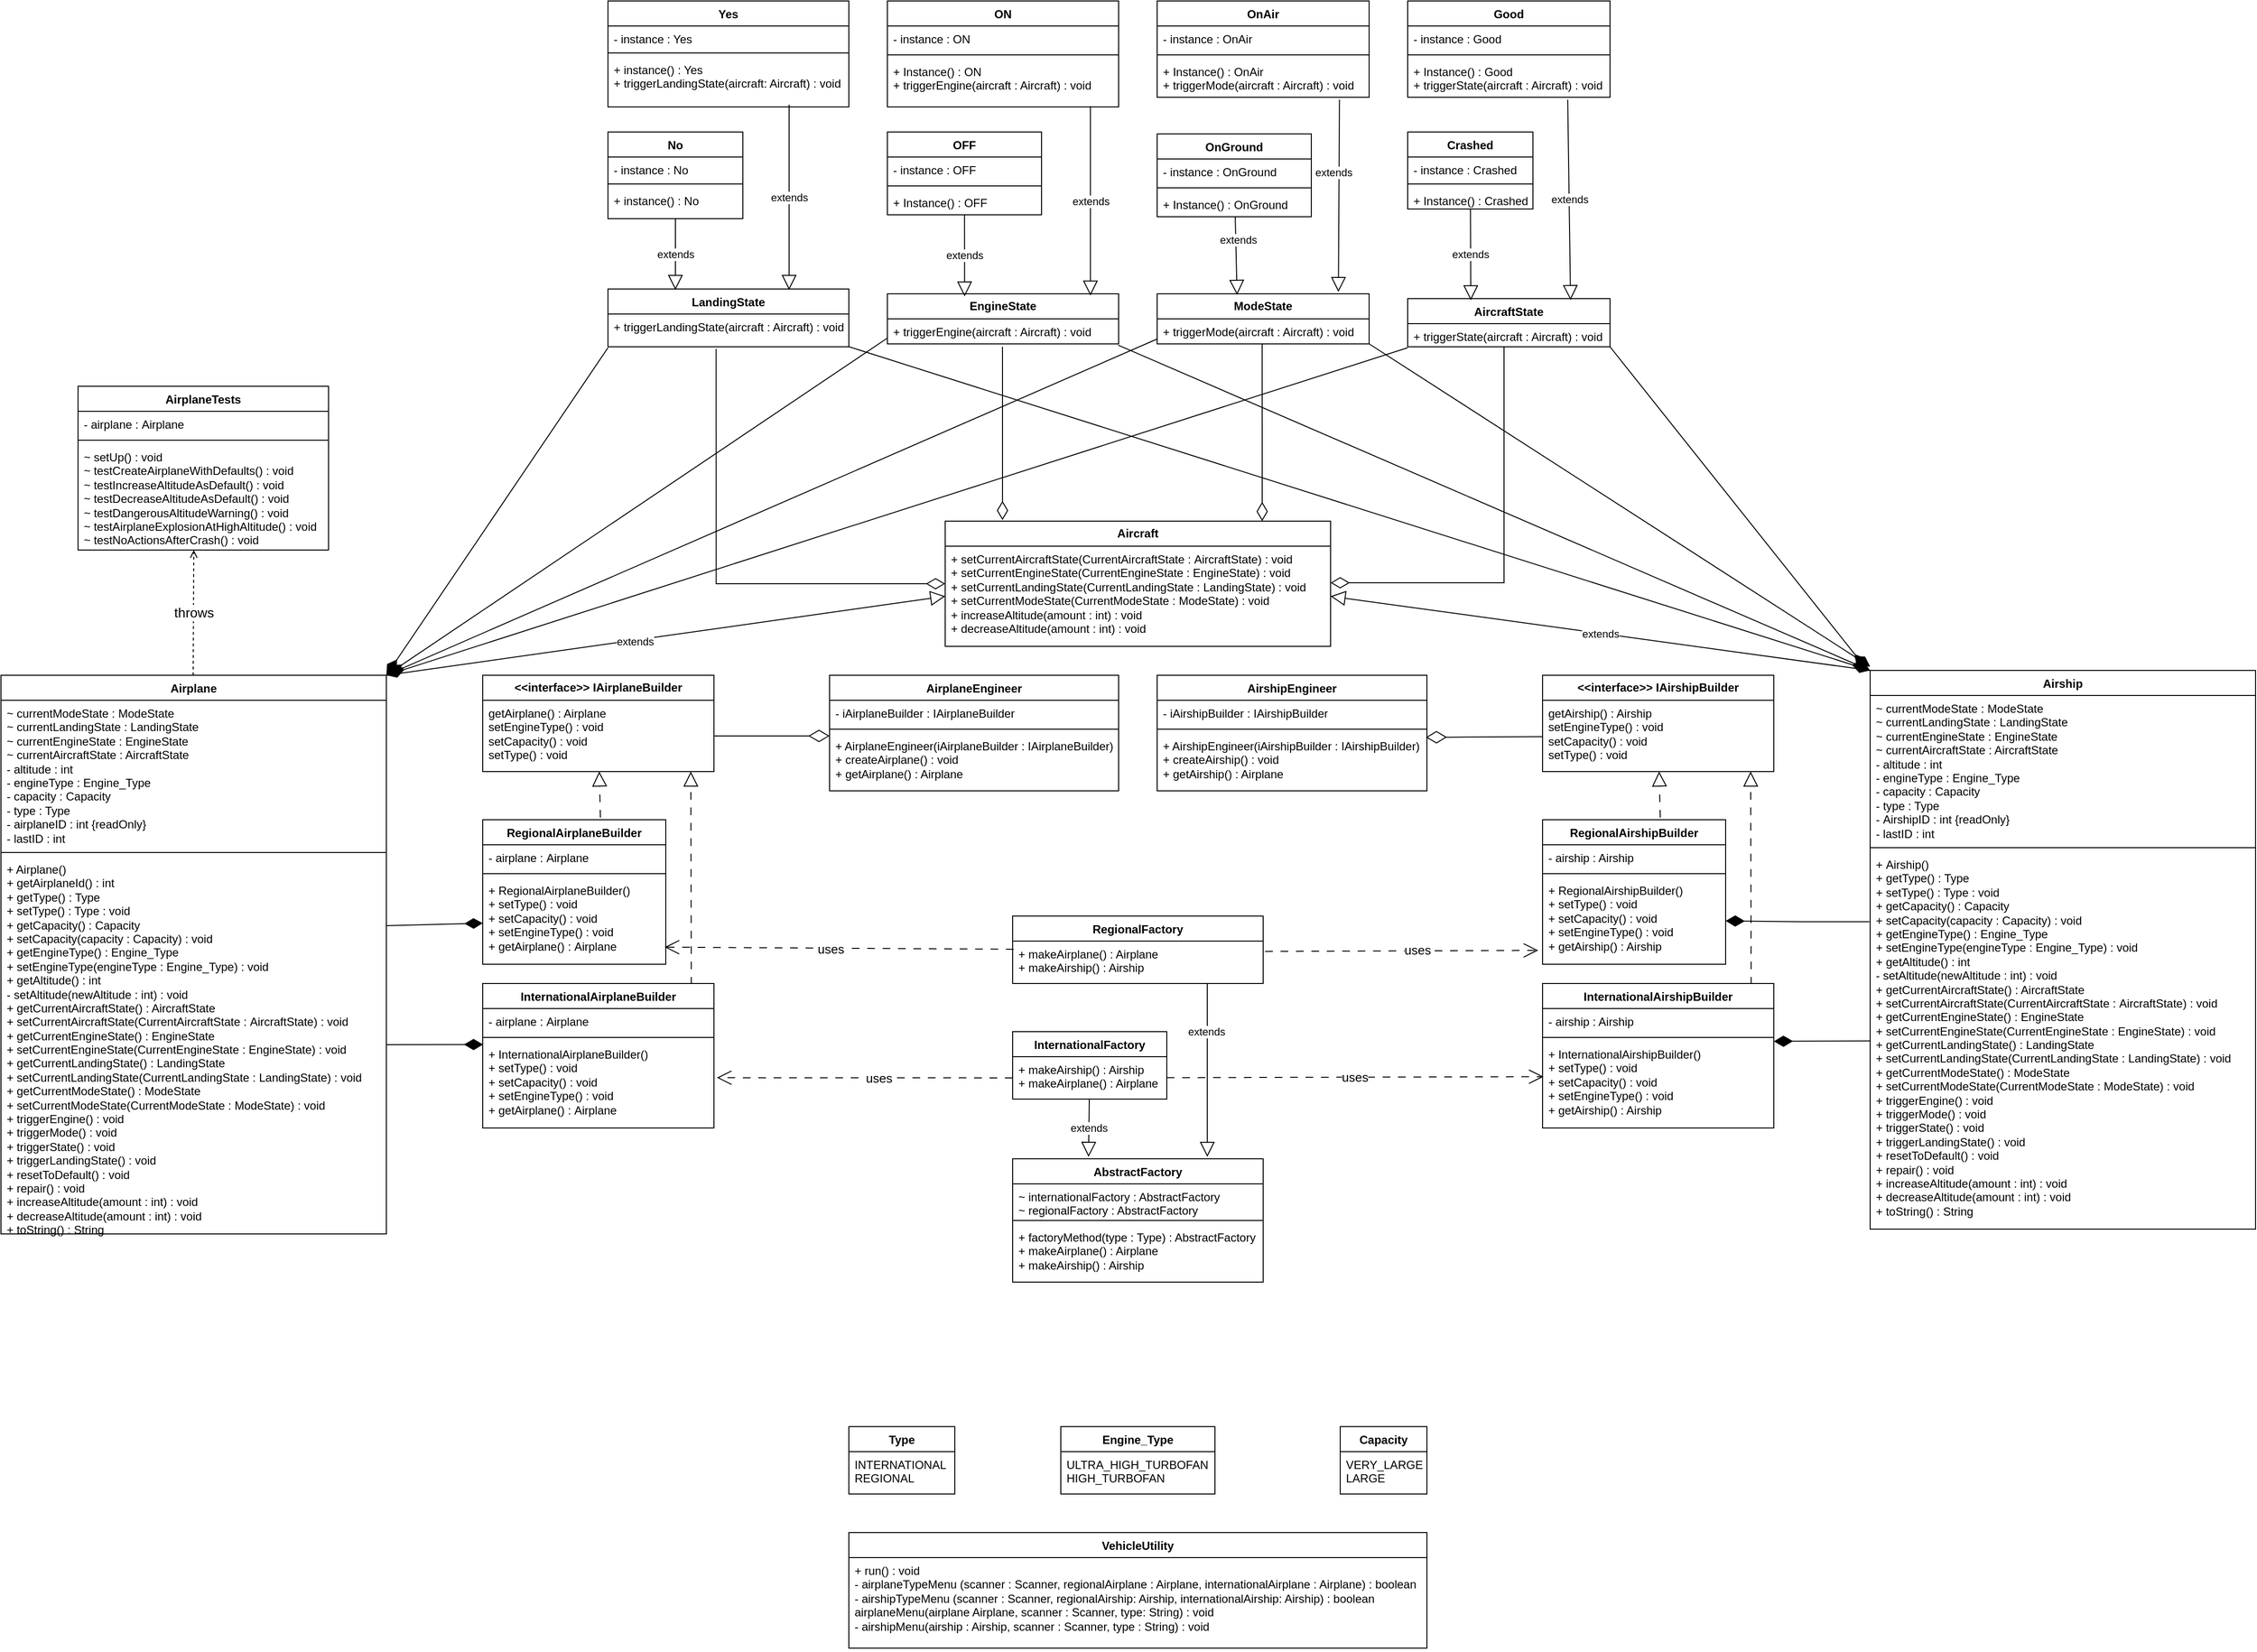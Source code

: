 <mxfile version="24.0.4" type="device">
  <diagram id="C5RBs43oDa-KdzZeNtuy" name="Page-1">
    <mxGraphModel dx="2590" dy="2684" grid="1" gridSize="10" guides="1" tooltips="1" connect="1" arrows="1" fold="1" page="1" pageScale="1" pageWidth="827" pageHeight="1169" math="0" shadow="0">
      <root>
        <mxCell id="WIyWlLk6GJQsqaUBKTNV-0" />
        <mxCell id="WIyWlLk6GJQsqaUBKTNV-1" parent="WIyWlLk6GJQsqaUBKTNV-0" />
        <mxCell id="66P4yroPiWEmMy_U14Dw-0" value="Airplane" style="swimlane;fontStyle=1;align=center;verticalAlign=top;childLayout=stackLayout;horizontal=1;startSize=26;horizontalStack=0;resizeParent=1;resizeParentMax=0;resizeLast=0;collapsible=1;marginBottom=0;whiteSpace=wrap;html=1;" parent="WIyWlLk6GJQsqaUBKTNV-1" vertex="1">
          <mxGeometry x="720" y="660" width="400" height="580" as="geometry" />
        </mxCell>
        <mxCell id="66P4yroPiWEmMy_U14Dw-1" value="~ currentModeState : ModeState&lt;div&gt;~ currentLandingState : LandingState&lt;/div&gt;&lt;div&gt;~ currentEngineState : EngineState&lt;/div&gt;&lt;div&gt;~ currentAircraftState : AircraftState&lt;/div&gt;&lt;div&gt;- altitude : int&lt;/div&gt;&lt;div&gt;- engineType : Engine_Type&lt;/div&gt;&lt;div&gt;- capacity : Capacity&lt;/div&gt;&lt;div&gt;- type : Type&lt;/div&gt;&lt;div&gt;- airplaneID : int {readOnly}&lt;/div&gt;&lt;div&gt;- lastID : int&lt;/div&gt;" style="text;strokeColor=none;fillColor=none;align=left;verticalAlign=top;spacingLeft=4;spacingRight=4;overflow=hidden;rotatable=0;points=[[0,0.5],[1,0.5]];portConstraint=eastwest;whiteSpace=wrap;html=1;" parent="66P4yroPiWEmMy_U14Dw-0" vertex="1">
          <mxGeometry y="26" width="400" height="154" as="geometry" />
        </mxCell>
        <mxCell id="66P4yroPiWEmMy_U14Dw-2" value="" style="line;strokeWidth=1;fillColor=none;align=left;verticalAlign=middle;spacingTop=-1;spacingLeft=3;spacingRight=3;rotatable=0;labelPosition=right;points=[];portConstraint=eastwest;strokeColor=inherit;" parent="66P4yroPiWEmMy_U14Dw-0" vertex="1">
          <mxGeometry y="180" width="400" height="8" as="geometry" />
        </mxCell>
        <mxCell id="66P4yroPiWEmMy_U14Dw-3" value="+ Airplane()&lt;div&gt;+ getAirplaneId() : int&lt;br&gt;&lt;div&gt;+ getType() : Type&lt;/div&gt;&lt;div&gt;+ setType() : Type : void&lt;/div&gt;&lt;div&gt;+ getCapacity() : Capacity&lt;/div&gt;&lt;div&gt;+ setCapacity(capacity : Capacity) : void&lt;br&gt;&lt;div&gt;+ getEngineType() : Engine_Type&lt;/div&gt;&lt;/div&gt;&lt;div&gt;+ setEngineType(engineType : Engine_Type) : void&lt;/div&gt;&lt;div&gt;+ getAltitude() : int&lt;/div&gt;&lt;div&gt;- setAltitude(newAltitude : int) : void&lt;/div&gt;&lt;div&gt;+ getCurrentAircraftState() : AircraftState&lt;/div&gt;&lt;div&gt;+ set&lt;span style=&quot;background-color: initial;&quot;&gt;CurrentAircraftState(&lt;/span&gt;&lt;span style=&quot;background-color: initial;&quot;&gt;CurrentAircraftState :&amp;nbsp;&lt;/span&gt;&lt;span style=&quot;background-color: initial;&quot;&gt;AircraftState&lt;/span&gt;&lt;span style=&quot;background-color: initial;&quot;&gt;) : void&lt;/span&gt;&lt;/div&gt;&lt;div&gt;&lt;span style=&quot;background-color: initial;&quot;&gt;+ getCurrentEngineState() : EngineState&lt;/span&gt;&lt;/div&gt;&lt;div&gt;&lt;span style=&quot;background-color: initial;&quot;&gt;+ set&lt;/span&gt;&lt;span style=&quot;background-color: initial;&quot;&gt;CurrentEngineState(&lt;/span&gt;&lt;span style=&quot;background-color: initial;&quot;&gt;CurrentEngineState :&amp;nbsp;&lt;/span&gt;&lt;span style=&quot;background-color: initial;&quot;&gt;EngineState) : void&lt;/span&gt;&lt;/div&gt;&lt;div&gt;&lt;span style=&quot;background-color: initial;&quot;&gt;+&amp;nbsp;&lt;/span&gt;&lt;span style=&quot;background-color: initial;&quot;&gt;getCurrentLandingState(&lt;/span&gt;&lt;span style=&quot;background-color: initial;&quot;&gt;) :&amp;nbsp;&lt;/span&gt;&lt;span style=&quot;background-color: initial;&quot;&gt;LandingState&lt;/span&gt;&lt;/div&gt;&lt;div&gt;&lt;span style=&quot;background-color: initial;&quot;&gt;+ s&lt;/span&gt;&lt;span style=&quot;background-color: initial;&quot;&gt;etCurrentLandingState(&lt;/span&gt;&lt;span style=&quot;background-color: initial;&quot;&gt;CurrentLandingState :&amp;nbsp;&lt;/span&gt;&lt;span style=&quot;background-color: initial;&quot;&gt;LandingState) : void&lt;/span&gt;&lt;/div&gt;&lt;div&gt;&lt;span style=&quot;background-color: initial;&quot;&gt;+ g&lt;/span&gt;&lt;span style=&quot;background-color: initial;&quot;&gt;etCurrentModeState()&lt;/span&gt;&lt;span style=&quot;background-color: initial;&quot;&gt;&amp;nbsp;: ModeState&lt;/span&gt;&lt;/div&gt;&lt;div&gt;&lt;span style=&quot;background-color: initial;&quot;&gt;+ s&lt;/span&gt;&lt;span style=&quot;background-color: initial;&quot;&gt;etCurrentModeState(&lt;/span&gt;&lt;span style=&quot;background-color: initial;&quot;&gt;Current&lt;/span&gt;Mode&lt;span style=&quot;background-color: initial;&quot;&gt;State :&amp;nbsp;&lt;/span&gt;Mode&lt;span style=&quot;background-color: initial;&quot;&gt;State) : void&lt;/span&gt;&lt;span style=&quot;background-color: initial;&quot;&gt;&lt;br&gt;&lt;/span&gt;&lt;/div&gt;&lt;div&gt;&lt;span style=&quot;background-color: initial;&quot;&gt;+ triggerEngine() : void&lt;/span&gt;&lt;/div&gt;&lt;div&gt;&lt;span style=&quot;background-color: initial;&quot;&gt;+ triggerMode() : void&lt;/span&gt;&lt;/div&gt;&lt;div&gt;&lt;span style=&quot;background-color: initial;&quot;&gt;+ triggerState() : void&lt;/span&gt;&lt;/div&gt;&lt;div&gt;&lt;span style=&quot;background-color: initial;&quot;&gt;+ triggerLandingState() : void&lt;/span&gt;&lt;/div&gt;&lt;div&gt;&lt;span style=&quot;background-color: initial;&quot;&gt;+ resetToDefault() : void&lt;/span&gt;&lt;/div&gt;&lt;div&gt;&lt;span style=&quot;background-color: initial;&quot;&gt;+ repair() : void&lt;/span&gt;&lt;/div&gt;&lt;div&gt;&lt;span style=&quot;background-color: initial;&quot;&gt;+ increaseAltitude(amount : int) : void&lt;/span&gt;&lt;/div&gt;&lt;div&gt;&lt;span style=&quot;background-color: initial;&quot;&gt;+ decreaseAltitude(amount : int) : void&lt;/span&gt;&lt;/div&gt;&lt;div&gt;+ toString() : String&lt;/div&gt;&lt;div&gt;&lt;span style=&quot;background-color: initial;&quot;&gt;&lt;br&gt;&lt;/span&gt;&lt;/div&gt;&lt;/div&gt;" style="text;strokeColor=none;fillColor=none;align=left;verticalAlign=top;spacingLeft=4;spacingRight=4;overflow=hidden;rotatable=0;points=[[0,0.5],[1,0.5]];portConstraint=eastwest;whiteSpace=wrap;html=1;" parent="66P4yroPiWEmMy_U14Dw-0" vertex="1">
          <mxGeometry y="188" width="400" height="392" as="geometry" />
        </mxCell>
        <mxCell id="66P4yroPiWEmMy_U14Dw-6" value="Airship" style="swimlane;fontStyle=1;align=center;verticalAlign=top;childLayout=stackLayout;horizontal=1;startSize=26;horizontalStack=0;resizeParent=1;resizeParentMax=0;resizeLast=0;collapsible=1;marginBottom=0;whiteSpace=wrap;html=1;" parent="WIyWlLk6GJQsqaUBKTNV-1" vertex="1">
          <mxGeometry x="2660" y="655" width="400" height="580" as="geometry" />
        </mxCell>
        <mxCell id="66P4yroPiWEmMy_U14Dw-7" value="~ currentModeState : ModeState&lt;div&gt;~ currentLandingState : LandingState&lt;/div&gt;&lt;div&gt;~ currentEngineState : EngineState&lt;/div&gt;&lt;div&gt;~ currentAircraftState : AircraftState&lt;/div&gt;&lt;div&gt;- altitude : int&lt;/div&gt;&lt;div&gt;- engineType : Engine_Type&lt;/div&gt;&lt;div&gt;- capacity : Capacity&lt;/div&gt;&lt;div&gt;- type : Type&lt;/div&gt;&lt;div&gt;-&amp;nbsp;&lt;span style=&quot;text-align: center;&quot;&gt;Airship&lt;/span&gt;ID : int {readOnly}&lt;/div&gt;&lt;div&gt;- lastID : int&lt;/div&gt;" style="text;strokeColor=none;fillColor=none;align=left;verticalAlign=top;spacingLeft=4;spacingRight=4;overflow=hidden;rotatable=0;points=[[0,0.5],[1,0.5]];portConstraint=eastwest;whiteSpace=wrap;html=1;" parent="66P4yroPiWEmMy_U14Dw-6" vertex="1">
          <mxGeometry y="26" width="400" height="154" as="geometry" />
        </mxCell>
        <mxCell id="66P4yroPiWEmMy_U14Dw-8" value="" style="line;strokeWidth=1;fillColor=none;align=left;verticalAlign=middle;spacingTop=-1;spacingLeft=3;spacingRight=3;rotatable=0;labelPosition=right;points=[];portConstraint=eastwest;strokeColor=inherit;" parent="66P4yroPiWEmMy_U14Dw-6" vertex="1">
          <mxGeometry y="180" width="400" height="8" as="geometry" />
        </mxCell>
        <mxCell id="66P4yroPiWEmMy_U14Dw-9" value="+&amp;nbsp;&lt;span style=&quot;text-align: center;&quot;&gt;Airship&lt;/span&gt;()&lt;div&gt;+ getType() : Type&lt;/div&gt;&lt;div&gt;+ setType() : Type : void&lt;/div&gt;&lt;div&gt;+ getCapacity() : Capacity&lt;/div&gt;&lt;div&gt;+ setCapacity(capacity : Capacity) : void&lt;br&gt;&lt;div&gt;+ getEngineType() : Engine_Type&lt;/div&gt;&lt;/div&gt;&lt;div&gt;+ setEngineType(engineType : Engine_Type) : void&lt;/div&gt;&lt;div&gt;+ getAltitude() : int&lt;/div&gt;&lt;div&gt;- setAltitude(newAltitude : int) : void&lt;/div&gt;&lt;div&gt;+ getCurrentAircraftState() : AircraftState&lt;/div&gt;&lt;div&gt;+ set&lt;span style=&quot;background-color: initial;&quot;&gt;CurrentAircraftState(&lt;/span&gt;&lt;span style=&quot;background-color: initial;&quot;&gt;CurrentAircraftState :&amp;nbsp;&lt;/span&gt;&lt;span style=&quot;background-color: initial;&quot;&gt;AircraftState&lt;/span&gt;&lt;span style=&quot;background-color: initial;&quot;&gt;) : void&lt;/span&gt;&lt;/div&gt;&lt;div&gt;&lt;span style=&quot;background-color: initial;&quot;&gt;+ getCurrentEngineState() : EngineState&lt;/span&gt;&lt;/div&gt;&lt;div&gt;&lt;span style=&quot;background-color: initial;&quot;&gt;+ set&lt;/span&gt;&lt;span style=&quot;background-color: initial;&quot;&gt;CurrentEngineState(&lt;/span&gt;&lt;span style=&quot;background-color: initial;&quot;&gt;CurrentEngineState :&amp;nbsp;&lt;/span&gt;&lt;span style=&quot;background-color: initial;&quot;&gt;EngineState) : void&lt;/span&gt;&lt;/div&gt;&lt;div&gt;&lt;span style=&quot;background-color: initial;&quot;&gt;+&amp;nbsp;&lt;/span&gt;&lt;span style=&quot;background-color: initial;&quot;&gt;getCurrentLandingState(&lt;/span&gt;&lt;span style=&quot;background-color: initial;&quot;&gt;) :&amp;nbsp;&lt;/span&gt;&lt;span style=&quot;background-color: initial;&quot;&gt;LandingState&lt;/span&gt;&lt;/div&gt;&lt;div&gt;&lt;span style=&quot;background-color: initial;&quot;&gt;+ s&lt;/span&gt;&lt;span style=&quot;background-color: initial;&quot;&gt;etCurrentLandingState(&lt;/span&gt;&lt;span style=&quot;background-color: initial;&quot;&gt;CurrentLandingState :&amp;nbsp;&lt;/span&gt;&lt;span style=&quot;background-color: initial;&quot;&gt;LandingState) : void&lt;/span&gt;&lt;/div&gt;&lt;div&gt;&lt;span style=&quot;background-color: initial;&quot;&gt;+ g&lt;/span&gt;&lt;span style=&quot;background-color: initial;&quot;&gt;etCurrentModeState()&lt;/span&gt;&lt;span style=&quot;background-color: initial;&quot;&gt;&amp;nbsp;: ModeState&lt;/span&gt;&lt;/div&gt;&lt;div&gt;&lt;span style=&quot;background-color: initial;&quot;&gt;+ s&lt;/span&gt;&lt;span style=&quot;background-color: initial;&quot;&gt;etCurrentModeState(&lt;/span&gt;&lt;span style=&quot;background-color: initial;&quot;&gt;Current&lt;/span&gt;Mode&lt;span style=&quot;background-color: initial;&quot;&gt;State :&amp;nbsp;&lt;/span&gt;Mode&lt;span style=&quot;background-color: initial;&quot;&gt;State) : void&lt;/span&gt;&lt;span style=&quot;background-color: initial;&quot;&gt;&lt;br&gt;&lt;/span&gt;&lt;/div&gt;&lt;div&gt;&lt;span style=&quot;background-color: initial;&quot;&gt;+ triggerEngine() : void&lt;/span&gt;&lt;/div&gt;&lt;div&gt;&lt;span style=&quot;background-color: initial;&quot;&gt;+ triggerMode() : void&lt;/span&gt;&lt;/div&gt;&lt;div&gt;&lt;span style=&quot;background-color: initial;&quot;&gt;+ triggerState() : void&lt;/span&gt;&lt;/div&gt;&lt;div&gt;&lt;span style=&quot;background-color: initial;&quot;&gt;+ triggerLandingState() : void&lt;/span&gt;&lt;/div&gt;&lt;div&gt;&lt;span style=&quot;background-color: initial;&quot;&gt;+ resetToDefault() : void&lt;/span&gt;&lt;/div&gt;&lt;div&gt;&lt;span style=&quot;background-color: initial;&quot;&gt;+ repair() : void&lt;/span&gt;&lt;/div&gt;&lt;div&gt;&lt;span style=&quot;background-color: initial;&quot;&gt;+ increaseAltitude(amount : int) : void&lt;/span&gt;&lt;/div&gt;&lt;div&gt;&lt;span style=&quot;background-color: initial;&quot;&gt;+ decreaseAltitude(amount : int) : void&lt;/span&gt;&lt;/div&gt;&lt;div&gt;+ toString() : String&lt;/div&gt;&lt;div&gt;&lt;span style=&quot;background-color: initial;&quot;&gt;&lt;br&gt;&lt;/span&gt;&lt;/div&gt;" style="text;strokeColor=none;fillColor=none;align=left;verticalAlign=top;spacingLeft=4;spacingRight=4;overflow=hidden;rotatable=0;points=[[0,0.5],[1,0.5]];portConstraint=eastwest;whiteSpace=wrap;html=1;" parent="66P4yroPiWEmMy_U14Dw-6" vertex="1">
          <mxGeometry y="188" width="400" height="392" as="geometry" />
        </mxCell>
        <mxCell id="66P4yroPiWEmMy_U14Dw-16" value="&lt;b&gt;Aircraft&lt;/b&gt;" style="swimlane;fontStyle=0;childLayout=stackLayout;horizontal=1;startSize=26;fillColor=none;horizontalStack=0;resizeParent=1;resizeParentMax=0;resizeLast=0;collapsible=1;marginBottom=0;whiteSpace=wrap;html=1;" parent="WIyWlLk6GJQsqaUBKTNV-1" vertex="1">
          <mxGeometry x="1700" y="500" width="400" height="130" as="geometry" />
        </mxCell>
        <mxCell id="66P4yroPiWEmMy_U14Dw-19" value="&lt;div&gt;&lt;span style=&quot;background-color: initial;&quot;&gt;+ set&lt;/span&gt;&lt;span style=&quot;background-color: initial;&quot;&gt;CurrentAircraftState(&lt;/span&gt;&lt;span style=&quot;background-color: initial;&quot;&gt;CurrentAircraftState :&amp;nbsp;&lt;/span&gt;&lt;span style=&quot;background-color: initial;&quot;&gt;AircraftState&lt;/span&gt;&lt;span style=&quot;background-color: initial;&quot;&gt;) : void&lt;/span&gt;&lt;br&gt;&lt;/div&gt;&lt;div&gt;&lt;span style=&quot;background-color: initial;&quot;&gt;+ set&lt;/span&gt;&lt;span style=&quot;background-color: initial;&quot;&gt;CurrentEngineState(&lt;/span&gt;&lt;span style=&quot;background-color: initial;&quot;&gt;CurrentEngineState :&amp;nbsp;&lt;/span&gt;&lt;span style=&quot;background-color: initial;&quot;&gt;EngineState) : void&lt;/span&gt;&lt;br&gt;&lt;/div&gt;&lt;div&gt;&lt;span style=&quot;background-color: initial;&quot;&gt;+ s&lt;/span&gt;&lt;span style=&quot;background-color: initial;&quot;&gt;etCurrentLandingState(&lt;/span&gt;&lt;span style=&quot;background-color: initial;&quot;&gt;CurrentLandingState :&amp;nbsp;&lt;/span&gt;&lt;span style=&quot;background-color: initial;&quot;&gt;LandingState) : void&lt;/span&gt;&lt;br&gt;&lt;/div&gt;&lt;div&gt;&lt;span style=&quot;background-color: initial;&quot;&gt;+ s&lt;/span&gt;&lt;span style=&quot;background-color: initial;&quot;&gt;etCurrentModeState(&lt;/span&gt;&lt;span style=&quot;background-color: initial;&quot;&gt;Current&lt;/span&gt;&lt;span style=&quot;background-color: initial;&quot;&gt;Mode&lt;/span&gt;&lt;span style=&quot;background-color: initial;&quot;&gt;State :&amp;nbsp;&lt;/span&gt;&lt;span style=&quot;background-color: initial;&quot;&gt;Mode&lt;/span&gt;&lt;span style=&quot;background-color: initial;&quot;&gt;State) : void&lt;/span&gt;&lt;br&gt;&lt;/div&gt;&lt;div&gt;&lt;div&gt;&lt;span style=&quot;background-color: initial;&quot;&gt;+ increaseAltitude(amount : int) : void&lt;/span&gt;&lt;/div&gt;&lt;div&gt;&lt;span style=&quot;background-color: initial;&quot;&gt;+ decreaseAltitude(amount : int) : void&lt;/span&gt;&lt;/div&gt;&lt;/div&gt;" style="text;strokeColor=none;fillColor=none;align=left;verticalAlign=top;spacingLeft=4;spacingRight=4;overflow=hidden;rotatable=0;points=[[0,0.5],[1,0.5]];portConstraint=eastwest;whiteSpace=wrap;html=1;" parent="66P4yroPiWEmMy_U14Dw-16" vertex="1">
          <mxGeometry y="26" width="400" height="104" as="geometry" />
        </mxCell>
        <mxCell id="66P4yroPiWEmMy_U14Dw-20" style="rounded=0;orthogonalLoop=1;jettySize=auto;html=1;entryX=0;entryY=0.5;entryDx=0;entryDy=0;endArrow=block;endFill=0;endSize=13;exitX=1;exitY=0;exitDx=0;exitDy=0;" parent="WIyWlLk6GJQsqaUBKTNV-1" source="66P4yroPiWEmMy_U14Dw-0" target="66P4yroPiWEmMy_U14Dw-19" edge="1">
          <mxGeometry relative="1" as="geometry" />
        </mxCell>
        <mxCell id="66P4yroPiWEmMy_U14Dw-21" value="extends" style="edgeLabel;html=1;align=center;verticalAlign=middle;resizable=0;points=[];" parent="66P4yroPiWEmMy_U14Dw-20" vertex="1" connectable="0">
          <mxGeometry x="-0.112" y="-1" relative="1" as="geometry">
            <mxPoint as="offset" />
          </mxGeometry>
        </mxCell>
        <mxCell id="66P4yroPiWEmMy_U14Dw-22" value="extends" style="rounded=0;orthogonalLoop=1;jettySize=auto;html=1;entryX=1;entryY=0.5;entryDx=0;entryDy=0;endArrow=block;endFill=0;endSize=13;exitX=0;exitY=0;exitDx=0;exitDy=0;" parent="WIyWlLk6GJQsqaUBKTNV-1" source="66P4yroPiWEmMy_U14Dw-6" target="66P4yroPiWEmMy_U14Dw-19" edge="1">
          <mxGeometry relative="1" as="geometry" />
        </mxCell>
        <mxCell id="66P4yroPiWEmMy_U14Dw-27" value="&lt;b&gt;EngineState&lt;/b&gt;" style="swimlane;fontStyle=0;childLayout=stackLayout;horizontal=1;startSize=26;fillColor=none;horizontalStack=0;resizeParent=1;resizeParentMax=0;resizeLast=0;collapsible=1;marginBottom=0;whiteSpace=wrap;html=1;" parent="WIyWlLk6GJQsqaUBKTNV-1" vertex="1">
          <mxGeometry x="1640" y="264" width="240" height="52" as="geometry" />
        </mxCell>
        <mxCell id="66P4yroPiWEmMy_U14Dw-28" value="&lt;div&gt;&lt;span style=&quot;background-color: initial;&quot;&gt;+ triggerEngine(aircraft : Aircraft) : void&lt;/span&gt;&lt;/div&gt;&lt;div&gt;&lt;span style=&quot;background-color: initial;&quot;&gt;&lt;br&gt;&lt;/span&gt;&lt;/div&gt;" style="text;strokeColor=none;fillColor=none;align=left;verticalAlign=top;spacingLeft=4;spacingRight=4;overflow=hidden;rotatable=0;points=[[0,0.5],[1,0.5]];portConstraint=eastwest;whiteSpace=wrap;html=1;" parent="66P4yroPiWEmMy_U14Dw-27" vertex="1">
          <mxGeometry y="26" width="240" height="26" as="geometry" />
        </mxCell>
        <mxCell id="1eftIakA6FsO2Xre6L0j-0" value="OFF" style="swimlane;fontStyle=1;align=center;verticalAlign=top;childLayout=stackLayout;horizontal=1;startSize=26;horizontalStack=0;resizeParent=1;resizeParentMax=0;resizeLast=0;collapsible=1;marginBottom=0;whiteSpace=wrap;html=1;" parent="WIyWlLk6GJQsqaUBKTNV-1" vertex="1">
          <mxGeometry x="1640" y="96" width="160" height="86" as="geometry" />
        </mxCell>
        <mxCell id="1eftIakA6FsO2Xre6L0j-1" value="- instance : OFF" style="text;strokeColor=none;fillColor=none;align=left;verticalAlign=top;spacingLeft=4;spacingRight=4;overflow=hidden;rotatable=0;points=[[0,0.5],[1,0.5]];portConstraint=eastwest;whiteSpace=wrap;html=1;" parent="1eftIakA6FsO2Xre6L0j-0" vertex="1">
          <mxGeometry y="26" width="160" height="26" as="geometry" />
        </mxCell>
        <mxCell id="1eftIakA6FsO2Xre6L0j-2" value="" style="line;strokeWidth=1;fillColor=none;align=left;verticalAlign=middle;spacingTop=-1;spacingLeft=3;spacingRight=3;rotatable=0;labelPosition=right;points=[];portConstraint=eastwest;strokeColor=inherit;" parent="1eftIakA6FsO2Xre6L0j-0" vertex="1">
          <mxGeometry y="52" width="160" height="8" as="geometry" />
        </mxCell>
        <mxCell id="1eftIakA6FsO2Xre6L0j-3" value="+ Instance() : OFF" style="text;strokeColor=none;fillColor=none;align=left;verticalAlign=top;spacingLeft=4;spacingRight=4;overflow=hidden;rotatable=0;points=[[0,0.5],[1,0.5]];portConstraint=eastwest;whiteSpace=wrap;html=1;" parent="1eftIakA6FsO2Xre6L0j-0" vertex="1">
          <mxGeometry y="60" width="160" height="26" as="geometry" />
        </mxCell>
        <mxCell id="1eftIakA6FsO2Xre6L0j-8" value="extends" style="rounded=0;orthogonalLoop=1;jettySize=auto;html=1;exitX=0.878;exitY=0.985;exitDx=0;exitDy=0;endArrow=block;endFill=0;endSize=13;exitPerimeter=0;entryX=0.878;entryY=0.035;entryDx=0;entryDy=0;entryPerimeter=0;" parent="WIyWlLk6GJQsqaUBKTNV-1" source="1eftIakA6FsO2Xre6L0j-7" target="66P4yroPiWEmMy_U14Dw-27" edge="1">
          <mxGeometry relative="1" as="geometry">
            <mxPoint x="1842" y="399" as="targetPoint" />
          </mxGeometry>
        </mxCell>
        <mxCell id="1eftIakA6FsO2Xre6L0j-4" value="ON" style="swimlane;fontStyle=1;align=center;verticalAlign=top;childLayout=stackLayout;horizontal=1;startSize=26;horizontalStack=0;resizeParent=1;resizeParentMax=0;resizeLast=0;collapsible=1;marginBottom=0;whiteSpace=wrap;html=1;" parent="WIyWlLk6GJQsqaUBKTNV-1" vertex="1">
          <mxGeometry x="1640" y="-40" width="240" height="110" as="geometry" />
        </mxCell>
        <mxCell id="1eftIakA6FsO2Xre6L0j-5" value="- instance : ON" style="text;strokeColor=none;fillColor=none;align=left;verticalAlign=top;spacingLeft=4;spacingRight=4;overflow=hidden;rotatable=0;points=[[0,0.5],[1,0.5]];portConstraint=eastwest;whiteSpace=wrap;html=1;" parent="1eftIakA6FsO2Xre6L0j-4" vertex="1">
          <mxGeometry y="26" width="240" height="26" as="geometry" />
        </mxCell>
        <mxCell id="1eftIakA6FsO2Xre6L0j-6" value="" style="line;strokeWidth=1;fillColor=none;align=left;verticalAlign=middle;spacingTop=-1;spacingLeft=3;spacingRight=3;rotatable=0;labelPosition=right;points=[];portConstraint=eastwest;strokeColor=inherit;" parent="1eftIakA6FsO2Xre6L0j-4" vertex="1">
          <mxGeometry y="52" width="240" height="8" as="geometry" />
        </mxCell>
        <mxCell id="1eftIakA6FsO2Xre6L0j-7" value="+ Instance() : ON&lt;div&gt;+ triggerEngine(aircraft : Aircraft) : void&lt;/div&gt;" style="text;strokeColor=none;fillColor=none;align=left;verticalAlign=top;spacingLeft=4;spacingRight=4;overflow=hidden;rotatable=0;points=[[0,0.5],[1,0.5]];portConstraint=eastwest;whiteSpace=wrap;html=1;" parent="1eftIakA6FsO2Xre6L0j-4" vertex="1">
          <mxGeometry y="60" width="240" height="50" as="geometry" />
        </mxCell>
        <mxCell id="1eftIakA6FsO2Xre6L0j-9" value="extends" style="rounded=0;orthogonalLoop=1;jettySize=auto;html=1;endArrow=block;endFill=0;endSize=13;entryX=0.334;entryY=0.054;entryDx=0;entryDy=0;entryPerimeter=0;" parent="WIyWlLk6GJQsqaUBKTNV-1" source="1eftIakA6FsO2Xre6L0j-0" target="66P4yroPiWEmMy_U14Dw-27" edge="1">
          <mxGeometry relative="1" as="geometry">
            <mxPoint x="1720" y="345" as="targetPoint" />
          </mxGeometry>
        </mxCell>
        <mxCell id="1eftIakA6FsO2Xre6L0j-10" value="&lt;b&gt;&amp;lt;&amp;lt;interface&amp;gt;&amp;gt; IAirshipBuilder&lt;/b&gt;" style="swimlane;fontStyle=0;childLayout=stackLayout;horizontal=1;startSize=26;fillColor=none;horizontalStack=0;resizeParent=1;resizeParentMax=0;resizeLast=0;collapsible=1;marginBottom=0;whiteSpace=wrap;html=1;" parent="WIyWlLk6GJQsqaUBKTNV-1" vertex="1">
          <mxGeometry x="2320" y="660" width="240" height="100" as="geometry" />
        </mxCell>
        <mxCell id="1eftIakA6FsO2Xre6L0j-11" value="getAirship() : Airship&lt;div&gt;setEngineType() : void&lt;/div&gt;&lt;div&gt;setCapacity() : void&lt;/div&gt;&lt;div&gt;setType() : void&lt;br&gt;&lt;div&gt;&lt;br&gt;&lt;/div&gt;&lt;/div&gt;" style="text;strokeColor=none;fillColor=none;align=left;verticalAlign=top;spacingLeft=4;spacingRight=4;overflow=hidden;rotatable=0;points=[[0,0.5],[1,0.5]];portConstraint=eastwest;whiteSpace=wrap;html=1;" parent="1eftIakA6FsO2Xre6L0j-10" vertex="1">
          <mxGeometry y="26" width="240" height="74" as="geometry" />
        </mxCell>
        <mxCell id="1eftIakA6FsO2Xre6L0j-22" value="" style="rounded=0;orthogonalLoop=1;jettySize=auto;html=1;endArrow=block;endFill=0;dashed=1;dashPattern=8 8;exitX=0.643;exitY=-0.015;exitDx=0;exitDy=0;exitPerimeter=0;endSize=13;" parent="WIyWlLk6GJQsqaUBKTNV-1" source="1eftIakA6FsO2Xre6L0j-14" target="1eftIakA6FsO2Xre6L0j-11" edge="1">
          <mxGeometry relative="1" as="geometry" />
        </mxCell>
        <mxCell id="1eftIakA6FsO2Xre6L0j-14" value="RegionalAirshipBuilder" style="swimlane;fontStyle=1;align=center;verticalAlign=top;childLayout=stackLayout;horizontal=1;startSize=26;horizontalStack=0;resizeParent=1;resizeParentMax=0;resizeLast=0;collapsible=1;marginBottom=0;whiteSpace=wrap;html=1;" parent="WIyWlLk6GJQsqaUBKTNV-1" vertex="1">
          <mxGeometry x="2320" y="810" width="190" height="150" as="geometry" />
        </mxCell>
        <mxCell id="1eftIakA6FsO2Xre6L0j-15" value="- airship : Airship" style="text;strokeColor=none;fillColor=none;align=left;verticalAlign=top;spacingLeft=4;spacingRight=4;overflow=hidden;rotatable=0;points=[[0,0.5],[1,0.5]];portConstraint=eastwest;whiteSpace=wrap;html=1;" parent="1eftIakA6FsO2Xre6L0j-14" vertex="1">
          <mxGeometry y="26" width="190" height="26" as="geometry" />
        </mxCell>
        <mxCell id="1eftIakA6FsO2Xre6L0j-16" value="" style="line;strokeWidth=1;fillColor=none;align=left;verticalAlign=middle;spacingTop=-1;spacingLeft=3;spacingRight=3;rotatable=0;labelPosition=right;points=[];portConstraint=eastwest;strokeColor=inherit;" parent="1eftIakA6FsO2Xre6L0j-14" vertex="1">
          <mxGeometry y="52" width="190" height="8" as="geometry" />
        </mxCell>
        <mxCell id="1eftIakA6FsO2Xre6L0j-17" value="+ RegionalAirshipBuilder()&lt;div&gt;+ setType() : void&lt;/div&gt;&lt;div&gt;+ setCapacity() : void&lt;/div&gt;&lt;div&gt;+ setEngineType() : void&lt;/div&gt;&lt;div&gt;+ getAirship() : Airship&lt;/div&gt;" style="text;strokeColor=none;fillColor=none;align=left;verticalAlign=top;spacingLeft=4;spacingRight=4;overflow=hidden;rotatable=0;points=[[0,0.5],[1,0.5]];portConstraint=eastwest;whiteSpace=wrap;html=1;" parent="1eftIakA6FsO2Xre6L0j-14" vertex="1">
          <mxGeometry y="60" width="190" height="90" as="geometry" />
        </mxCell>
        <mxCell id="1eftIakA6FsO2Xre6L0j-23" value="" style="rounded=0;orthogonalLoop=1;jettySize=auto;html=1;exitX=0.902;exitY=0.008;exitDx=0;exitDy=0;exitPerimeter=0;endArrow=block;endFill=0;dashed=1;dashPattern=8 8;endSize=13;" parent="WIyWlLk6GJQsqaUBKTNV-1" source="1eftIakA6FsO2Xre6L0j-18" edge="1">
          <mxGeometry relative="1" as="geometry">
            <mxPoint x="2536" y="760" as="targetPoint" />
          </mxGeometry>
        </mxCell>
        <mxCell id="1eftIakA6FsO2Xre6L0j-18" value="InternationalAirshipBuilder" style="swimlane;fontStyle=1;align=center;verticalAlign=top;childLayout=stackLayout;horizontal=1;startSize=26;horizontalStack=0;resizeParent=1;resizeParentMax=0;resizeLast=0;collapsible=1;marginBottom=0;whiteSpace=wrap;html=1;" parent="WIyWlLk6GJQsqaUBKTNV-1" vertex="1">
          <mxGeometry x="2320" y="980" width="240" height="150" as="geometry" />
        </mxCell>
        <mxCell id="1eftIakA6FsO2Xre6L0j-19" value="- airship : Airship" style="text;strokeColor=none;fillColor=none;align=left;verticalAlign=top;spacingLeft=4;spacingRight=4;overflow=hidden;rotatable=0;points=[[0,0.5],[1,0.5]];portConstraint=eastwest;whiteSpace=wrap;html=1;" parent="1eftIakA6FsO2Xre6L0j-18" vertex="1">
          <mxGeometry y="26" width="240" height="26" as="geometry" />
        </mxCell>
        <mxCell id="1eftIakA6FsO2Xre6L0j-20" value="" style="line;strokeWidth=1;fillColor=none;align=left;verticalAlign=middle;spacingTop=-1;spacingLeft=3;spacingRight=3;rotatable=0;labelPosition=right;points=[];portConstraint=eastwest;strokeColor=inherit;" parent="1eftIakA6FsO2Xre6L0j-18" vertex="1">
          <mxGeometry y="52" width="240" height="8" as="geometry" />
        </mxCell>
        <mxCell id="1eftIakA6FsO2Xre6L0j-21" value="+&amp;nbsp;&lt;span style=&quot;text-align: center;&quot;&gt;InternationalAirshipBuilder&lt;/span&gt;()&lt;div&gt;+ setType() : void&lt;/div&gt;&lt;div&gt;+ setCapacity() : void&lt;/div&gt;&lt;div&gt;+ setEngineType() : void&lt;/div&gt;&lt;div&gt;+ getAirship() : Airship&lt;/div&gt;" style="text;strokeColor=none;fillColor=none;align=left;verticalAlign=top;spacingLeft=4;spacingRight=4;overflow=hidden;rotatable=0;points=[[0,0.5],[1,0.5]];portConstraint=eastwest;whiteSpace=wrap;html=1;" parent="1eftIakA6FsO2Xre6L0j-18" vertex="1">
          <mxGeometry y="60" width="240" height="90" as="geometry" />
        </mxCell>
        <mxCell id="1eftIakA6FsO2Xre6L0j-24" value="&lt;b&gt;&amp;lt;&amp;lt;interface&amp;gt;&amp;gt; IAirplaneBuilder&lt;/b&gt;" style="swimlane;fontStyle=0;childLayout=stackLayout;horizontal=1;startSize=26;fillColor=none;horizontalStack=0;resizeParent=1;resizeParentMax=0;resizeLast=0;collapsible=1;marginBottom=0;whiteSpace=wrap;html=1;" parent="WIyWlLk6GJQsqaUBKTNV-1" vertex="1">
          <mxGeometry x="1220" y="660" width="240" height="100" as="geometry" />
        </mxCell>
        <mxCell id="1eftIakA6FsO2Xre6L0j-25" value="getAirplane() : Airplane&lt;div&gt;setEngineType() : void&lt;/div&gt;&lt;div&gt;setCapacity() : void&lt;/div&gt;&lt;div&gt;setType() : void&lt;br&gt;&lt;div&gt;&lt;br&gt;&lt;/div&gt;&lt;/div&gt;" style="text;strokeColor=none;fillColor=none;align=left;verticalAlign=top;spacingLeft=4;spacingRight=4;overflow=hidden;rotatable=0;points=[[0,0.5],[1,0.5]];portConstraint=eastwest;whiteSpace=wrap;html=1;" parent="1eftIakA6FsO2Xre6L0j-24" vertex="1">
          <mxGeometry y="26" width="240" height="74" as="geometry" />
        </mxCell>
        <mxCell id="1eftIakA6FsO2Xre6L0j-26" value="" style="rounded=0;orthogonalLoop=1;jettySize=auto;html=1;endArrow=block;endFill=0;dashed=1;dashPattern=8 8;exitX=0.643;exitY=-0.015;exitDx=0;exitDy=0;exitPerimeter=0;endSize=13;" parent="WIyWlLk6GJQsqaUBKTNV-1" source="1eftIakA6FsO2Xre6L0j-27" target="1eftIakA6FsO2Xre6L0j-25" edge="1">
          <mxGeometry relative="1" as="geometry" />
        </mxCell>
        <mxCell id="1eftIakA6FsO2Xre6L0j-27" value="RegionalAirplaneBuilder" style="swimlane;fontStyle=1;align=center;verticalAlign=top;childLayout=stackLayout;horizontal=1;startSize=26;horizontalStack=0;resizeParent=1;resizeParentMax=0;resizeLast=0;collapsible=1;marginBottom=0;whiteSpace=wrap;html=1;" parent="WIyWlLk6GJQsqaUBKTNV-1" vertex="1">
          <mxGeometry x="1220" y="810" width="190" height="150" as="geometry" />
        </mxCell>
        <mxCell id="1eftIakA6FsO2Xre6L0j-28" value="- a&lt;span style=&quot;text-align: center;&quot;&gt;irplane&lt;/span&gt;&amp;nbsp;:&amp;nbsp;&lt;span style=&quot;text-align: center;&quot;&gt;Airplane&lt;/span&gt;" style="text;strokeColor=none;fillColor=none;align=left;verticalAlign=top;spacingLeft=4;spacingRight=4;overflow=hidden;rotatable=0;points=[[0,0.5],[1,0.5]];portConstraint=eastwest;whiteSpace=wrap;html=1;" parent="1eftIakA6FsO2Xre6L0j-27" vertex="1">
          <mxGeometry y="26" width="190" height="26" as="geometry" />
        </mxCell>
        <mxCell id="1eftIakA6FsO2Xre6L0j-29" value="" style="line;strokeWidth=1;fillColor=none;align=left;verticalAlign=middle;spacingTop=-1;spacingLeft=3;spacingRight=3;rotatable=0;labelPosition=right;points=[];portConstraint=eastwest;strokeColor=inherit;" parent="1eftIakA6FsO2Xre6L0j-27" vertex="1">
          <mxGeometry y="52" width="190" height="8" as="geometry" />
        </mxCell>
        <mxCell id="1eftIakA6FsO2Xre6L0j-30" value="+ Regional&lt;span style=&quot;text-align: center;&quot;&gt;Airplane&lt;/span&gt;Builder()&lt;div&gt;+ setType() : void&lt;/div&gt;&lt;div&gt;+ setCapacity() : void&lt;/div&gt;&lt;div&gt;+ setEngineType() : void&lt;/div&gt;&lt;div&gt;+ get&lt;span style=&quot;text-align: center;&quot;&gt;Airplane&lt;/span&gt;() :&amp;nbsp;&lt;span style=&quot;text-align: center; background-color: initial;&quot;&gt;Airplane&lt;/span&gt;&lt;/div&gt;" style="text;strokeColor=none;fillColor=none;align=left;verticalAlign=top;spacingLeft=4;spacingRight=4;overflow=hidden;rotatable=0;points=[[0,0.5],[1,0.5]];portConstraint=eastwest;whiteSpace=wrap;html=1;" parent="1eftIakA6FsO2Xre6L0j-27" vertex="1">
          <mxGeometry y="60" width="190" height="90" as="geometry" />
        </mxCell>
        <mxCell id="1eftIakA6FsO2Xre6L0j-31" value="" style="rounded=0;orthogonalLoop=1;jettySize=auto;html=1;exitX=0.902;exitY=0.008;exitDx=0;exitDy=0;exitPerimeter=0;endArrow=block;endFill=0;dashed=1;dashPattern=8 8;endSize=13;" parent="WIyWlLk6GJQsqaUBKTNV-1" source="1eftIakA6FsO2Xre6L0j-32" edge="1">
          <mxGeometry relative="1" as="geometry">
            <mxPoint x="1436" y="760" as="targetPoint" />
          </mxGeometry>
        </mxCell>
        <mxCell id="1eftIakA6FsO2Xre6L0j-32" value="InternationalAirplaneBuilder" style="swimlane;fontStyle=1;align=center;verticalAlign=top;childLayout=stackLayout;horizontal=1;startSize=26;horizontalStack=0;resizeParent=1;resizeParentMax=0;resizeLast=0;collapsible=1;marginBottom=0;whiteSpace=wrap;html=1;" parent="WIyWlLk6GJQsqaUBKTNV-1" vertex="1">
          <mxGeometry x="1220" y="980" width="240" height="150" as="geometry" />
        </mxCell>
        <mxCell id="1eftIakA6FsO2Xre6L0j-37" value="- a&lt;span style=&quot;text-align: center;&quot;&gt;irplane&lt;/span&gt;&amp;nbsp;:&amp;nbsp;&lt;span style=&quot;text-align: center;&quot;&gt;Airplane&lt;/span&gt;" style="text;strokeColor=none;fillColor=none;align=left;verticalAlign=top;spacingLeft=4;spacingRight=4;overflow=hidden;rotatable=0;points=[[0,0.5],[1,0.5]];portConstraint=eastwest;whiteSpace=wrap;html=1;" parent="1eftIakA6FsO2Xre6L0j-32" vertex="1">
          <mxGeometry y="26" width="240" height="26" as="geometry" />
        </mxCell>
        <mxCell id="1eftIakA6FsO2Xre6L0j-34" value="" style="line;strokeWidth=1;fillColor=none;align=left;verticalAlign=middle;spacingTop=-1;spacingLeft=3;spacingRight=3;rotatable=0;labelPosition=right;points=[];portConstraint=eastwest;strokeColor=inherit;" parent="1eftIakA6FsO2Xre6L0j-32" vertex="1">
          <mxGeometry y="52" width="240" height="8" as="geometry" />
        </mxCell>
        <mxCell id="1eftIakA6FsO2Xre6L0j-36" value="+ International&lt;span style=&quot;text-align: center;&quot;&gt;Airplane&lt;/span&gt;Builder()&lt;div&gt;+ setType() : void&lt;/div&gt;&lt;div&gt;+ setCapacity() : void&lt;/div&gt;&lt;div&gt;+ setEngineType() : void&lt;/div&gt;&lt;div&gt;+ get&lt;span style=&quot;text-align: center;&quot;&gt;Airplane&lt;/span&gt;() :&amp;nbsp;&lt;span style=&quot;text-align: center; background-color: initial;&quot;&gt;Airplane&lt;/span&gt;&lt;/div&gt;" style="text;strokeColor=none;fillColor=none;align=left;verticalAlign=top;spacingLeft=4;spacingRight=4;overflow=hidden;rotatable=0;points=[[0,0.5],[1,0.5]];portConstraint=eastwest;whiteSpace=wrap;html=1;" parent="1eftIakA6FsO2Xre6L0j-32" vertex="1">
          <mxGeometry y="60" width="240" height="90" as="geometry" />
        </mxCell>
        <mxCell id="1eftIakA6FsO2Xre6L0j-38" value="&lt;b&gt;ModeState&lt;/b&gt;" style="swimlane;fontStyle=0;childLayout=stackLayout;horizontal=1;startSize=26;fillColor=none;horizontalStack=0;resizeParent=1;resizeParentMax=0;resizeLast=0;collapsible=1;marginBottom=0;whiteSpace=wrap;html=1;" parent="WIyWlLk6GJQsqaUBKTNV-1" vertex="1">
          <mxGeometry x="1920" y="264" width="220" height="52" as="geometry" />
        </mxCell>
        <mxCell id="1eftIakA6FsO2Xre6L0j-39" value="+ triggerMode(aircraft : Aircraft) : void" style="text;strokeColor=none;fillColor=none;align=left;verticalAlign=top;spacingLeft=4;spacingRight=4;overflow=hidden;rotatable=0;points=[[0,0.5],[1,0.5]];portConstraint=eastwest;whiteSpace=wrap;html=1;" parent="1eftIakA6FsO2Xre6L0j-38" vertex="1">
          <mxGeometry y="26" width="220" height="26" as="geometry" />
        </mxCell>
        <mxCell id="1eftIakA6FsO2Xre6L0j-42" value="OnGround" style="swimlane;fontStyle=1;align=center;verticalAlign=top;childLayout=stackLayout;horizontal=1;startSize=26;horizontalStack=0;resizeParent=1;resizeParentMax=0;resizeLast=0;collapsible=1;marginBottom=0;whiteSpace=wrap;html=1;" parent="WIyWlLk6GJQsqaUBKTNV-1" vertex="1">
          <mxGeometry x="1920" y="98" width="160" height="86" as="geometry" />
        </mxCell>
        <mxCell id="1eftIakA6FsO2Xre6L0j-43" value="- instance : OnGround" style="text;strokeColor=none;fillColor=none;align=left;verticalAlign=top;spacingLeft=4;spacingRight=4;overflow=hidden;rotatable=0;points=[[0,0.5],[1,0.5]];portConstraint=eastwest;whiteSpace=wrap;html=1;" parent="1eftIakA6FsO2Xre6L0j-42" vertex="1">
          <mxGeometry y="26" width="160" height="26" as="geometry" />
        </mxCell>
        <mxCell id="1eftIakA6FsO2Xre6L0j-44" value="" style="line;strokeWidth=1;fillColor=none;align=left;verticalAlign=middle;spacingTop=-1;spacingLeft=3;spacingRight=3;rotatable=0;labelPosition=right;points=[];portConstraint=eastwest;strokeColor=inherit;" parent="1eftIakA6FsO2Xre6L0j-42" vertex="1">
          <mxGeometry y="52" width="160" height="8" as="geometry" />
        </mxCell>
        <mxCell id="1eftIakA6FsO2Xre6L0j-45" value="+ Instance() : OnGround" style="text;strokeColor=none;fillColor=none;align=left;verticalAlign=top;spacingLeft=4;spacingRight=4;overflow=hidden;rotatable=0;points=[[0,0.5],[1,0.5]];portConstraint=eastwest;whiteSpace=wrap;html=1;" parent="1eftIakA6FsO2Xre6L0j-42" vertex="1">
          <mxGeometry y="60" width="160" height="26" as="geometry" />
        </mxCell>
        <mxCell id="1eftIakA6FsO2Xre6L0j-46" value="OnAir" style="swimlane;fontStyle=1;align=center;verticalAlign=top;childLayout=stackLayout;horizontal=1;startSize=26;horizontalStack=0;resizeParent=1;resizeParentMax=0;resizeLast=0;collapsible=1;marginBottom=0;whiteSpace=wrap;html=1;" parent="WIyWlLk6GJQsqaUBKTNV-1" vertex="1">
          <mxGeometry x="1920" y="-40" width="220" height="100" as="geometry" />
        </mxCell>
        <mxCell id="1eftIakA6FsO2Xre6L0j-47" value="- instance : OnAir" style="text;strokeColor=none;fillColor=none;align=left;verticalAlign=top;spacingLeft=4;spacingRight=4;overflow=hidden;rotatable=0;points=[[0,0.5],[1,0.5]];portConstraint=eastwest;whiteSpace=wrap;html=1;" parent="1eftIakA6FsO2Xre6L0j-46" vertex="1">
          <mxGeometry y="26" width="220" height="26" as="geometry" />
        </mxCell>
        <mxCell id="1eftIakA6FsO2Xre6L0j-48" value="" style="line;strokeWidth=1;fillColor=none;align=left;verticalAlign=middle;spacingTop=-1;spacingLeft=3;spacingRight=3;rotatable=0;labelPosition=right;points=[];portConstraint=eastwest;strokeColor=inherit;" parent="1eftIakA6FsO2Xre6L0j-46" vertex="1">
          <mxGeometry y="52" width="220" height="8" as="geometry" />
        </mxCell>
        <mxCell id="1eftIakA6FsO2Xre6L0j-49" value="+ Instance() : OnAir&lt;div&gt;+ triggerMode(aircraft : Aircraft) : void&lt;br&gt;&lt;/div&gt;" style="text;strokeColor=none;fillColor=none;align=left;verticalAlign=top;spacingLeft=4;spacingRight=4;overflow=hidden;rotatable=0;points=[[0,0.5],[1,0.5]];portConstraint=eastwest;whiteSpace=wrap;html=1;" parent="1eftIakA6FsO2Xre6L0j-46" vertex="1">
          <mxGeometry y="60" width="220" height="40" as="geometry" />
        </mxCell>
        <mxCell id="1eftIakA6FsO2Xre6L0j-50" style="rounded=0;orthogonalLoop=1;jettySize=auto;html=1;entryX=0.377;entryY=0.021;entryDx=0;entryDy=0;entryPerimeter=0;endArrow=block;endFill=0;endSize=13;" parent="WIyWlLk6GJQsqaUBKTNV-1" source="1eftIakA6FsO2Xre6L0j-42" target="1eftIakA6FsO2Xre6L0j-38" edge="1">
          <mxGeometry relative="1" as="geometry" />
        </mxCell>
        <mxCell id="1eftIakA6FsO2Xre6L0j-53" value="extends" style="edgeLabel;html=1;align=center;verticalAlign=middle;resizable=0;points=[];" parent="1eftIakA6FsO2Xre6L0j-50" connectable="0" vertex="1">
          <mxGeometry x="-0.411" y="2" relative="1" as="geometry">
            <mxPoint as="offset" />
          </mxGeometry>
        </mxCell>
        <mxCell id="1eftIakA6FsO2Xre6L0j-51" style="rounded=0;orthogonalLoop=1;jettySize=auto;html=1;entryX=0.855;entryY=-0.036;entryDx=0;entryDy=0;entryPerimeter=0;endArrow=block;endFill=0;endSize=13;exitX=0.86;exitY=1.062;exitDx=0;exitDy=0;exitPerimeter=0;" parent="WIyWlLk6GJQsqaUBKTNV-1" source="1eftIakA6FsO2Xre6L0j-49" target="1eftIakA6FsO2Xre6L0j-38" edge="1">
          <mxGeometry relative="1" as="geometry">
            <mxPoint x="2110" y="80" as="sourcePoint" />
          </mxGeometry>
        </mxCell>
        <mxCell id="1eftIakA6FsO2Xre6L0j-52" value="extends" style="edgeLabel;html=1;align=center;verticalAlign=middle;resizable=0;points=[];" parent="1eftIakA6FsO2Xre6L0j-51" connectable="0" vertex="1">
          <mxGeometry x="-0.246" y="-6" relative="1" as="geometry">
            <mxPoint as="offset" />
          </mxGeometry>
        </mxCell>
        <mxCell id="1eftIakA6FsO2Xre6L0j-54" value="InternationalFactory" style="swimlane;fontStyle=1;align=center;verticalAlign=top;childLayout=stackLayout;horizontal=1;startSize=26;horizontalStack=0;resizeParent=1;resizeParentMax=0;resizeLast=0;collapsible=1;marginBottom=0;whiteSpace=wrap;html=1;" parent="WIyWlLk6GJQsqaUBKTNV-1" vertex="1">
          <mxGeometry x="1770" y="1030" width="160" height="70" as="geometry" />
        </mxCell>
        <mxCell id="1eftIakA6FsO2Xre6L0j-55" value="+ makeAirship() : Airship&lt;div&gt;+ makeAirplane() : Airplane&lt;/div&gt;" style="text;strokeColor=none;fillColor=none;align=left;verticalAlign=top;spacingLeft=4;spacingRight=4;overflow=hidden;rotatable=0;points=[[0,0.5],[1,0.5]];portConstraint=eastwest;whiteSpace=wrap;html=1;" parent="1eftIakA6FsO2Xre6L0j-54" vertex="1">
          <mxGeometry y="26" width="160" height="44" as="geometry" />
        </mxCell>
        <mxCell id="1eftIakA6FsO2Xre6L0j-56" value="Good" style="swimlane;fontStyle=1;align=center;verticalAlign=top;childLayout=stackLayout;horizontal=1;startSize=26;horizontalStack=0;resizeParent=1;resizeParentMax=0;resizeLast=0;collapsible=1;marginBottom=0;whiteSpace=wrap;html=1;" parent="WIyWlLk6GJQsqaUBKTNV-1" vertex="1">
          <mxGeometry x="2180" y="-40" width="210" height="100" as="geometry" />
        </mxCell>
        <mxCell id="1eftIakA6FsO2Xre6L0j-57" value="- instance : Good" style="text;strokeColor=none;fillColor=none;align=left;verticalAlign=top;spacingLeft=4;spacingRight=4;overflow=hidden;rotatable=0;points=[[0,0.5],[1,0.5]];portConstraint=eastwest;whiteSpace=wrap;html=1;" parent="1eftIakA6FsO2Xre6L0j-56" vertex="1">
          <mxGeometry y="26" width="210" height="26" as="geometry" />
        </mxCell>
        <mxCell id="1eftIakA6FsO2Xre6L0j-58" value="" style="line;strokeWidth=1;fillColor=none;align=left;verticalAlign=middle;spacingTop=-1;spacingLeft=3;spacingRight=3;rotatable=0;labelPosition=right;points=[];portConstraint=eastwest;strokeColor=inherit;" parent="1eftIakA6FsO2Xre6L0j-56" vertex="1">
          <mxGeometry y="52" width="210" height="8" as="geometry" />
        </mxCell>
        <mxCell id="1eftIakA6FsO2Xre6L0j-59" value="+ Instance() : Good&lt;div&gt;+ triggerState&lt;span style=&quot;background-color: initial;&quot;&gt;(aircraft : Aircraft) : void&lt;/span&gt;&lt;/div&gt;" style="text;strokeColor=none;fillColor=none;align=left;verticalAlign=top;spacingLeft=4;spacingRight=4;overflow=hidden;rotatable=0;points=[[0,0.5],[1,0.5]];portConstraint=eastwest;whiteSpace=wrap;html=1;" parent="1eftIakA6FsO2Xre6L0j-56" vertex="1">
          <mxGeometry y="60" width="210" height="40" as="geometry" />
        </mxCell>
        <mxCell id="1eftIakA6FsO2Xre6L0j-62" value="AircraftState" style="swimlane;fontStyle=1;align=center;verticalAlign=top;childLayout=stackLayout;horizontal=1;startSize=26;horizontalStack=0;resizeParent=1;resizeParentMax=0;resizeLast=0;collapsible=1;marginBottom=0;whiteSpace=wrap;html=1;" parent="WIyWlLk6GJQsqaUBKTNV-1" vertex="1">
          <mxGeometry x="2180" y="269" width="210" height="50" as="geometry" />
        </mxCell>
        <mxCell id="1eftIakA6FsO2Xre6L0j-63" value="+ triggerState(aircraft : Aircraft) : void" style="text;strokeColor=none;fillColor=none;align=left;verticalAlign=top;spacingLeft=4;spacingRight=4;overflow=hidden;rotatable=0;points=[[0,0.5],[1,0.5]];portConstraint=eastwest;whiteSpace=wrap;html=1;" parent="1eftIakA6FsO2Xre6L0j-62" vertex="1">
          <mxGeometry y="26" width="210" height="24" as="geometry" />
        </mxCell>
        <mxCell id="1eftIakA6FsO2Xre6L0j-64" value="AirplaneEngineer" style="swimlane;fontStyle=1;align=center;verticalAlign=top;childLayout=stackLayout;horizontal=1;startSize=26;horizontalStack=0;resizeParent=1;resizeParentMax=0;resizeLast=0;collapsible=1;marginBottom=0;whiteSpace=wrap;html=1;" parent="WIyWlLk6GJQsqaUBKTNV-1" vertex="1">
          <mxGeometry x="1580" y="660" width="300" height="120" as="geometry" />
        </mxCell>
        <mxCell id="1eftIakA6FsO2Xre6L0j-65" value="- iAirplaneBuilder : IAirplaneBuilder" style="text;strokeColor=none;fillColor=none;align=left;verticalAlign=top;spacingLeft=4;spacingRight=4;overflow=hidden;rotatable=0;points=[[0,0.5],[1,0.5]];portConstraint=eastwest;whiteSpace=wrap;html=1;" parent="1eftIakA6FsO2Xre6L0j-64" vertex="1">
          <mxGeometry y="26" width="300" height="26" as="geometry" />
        </mxCell>
        <mxCell id="1eftIakA6FsO2Xre6L0j-66" value="" style="line;strokeWidth=1;fillColor=none;align=left;verticalAlign=middle;spacingTop=-1;spacingLeft=3;spacingRight=3;rotatable=0;labelPosition=right;points=[];portConstraint=eastwest;strokeColor=inherit;" parent="1eftIakA6FsO2Xre6L0j-64" vertex="1">
          <mxGeometry y="52" width="300" height="8" as="geometry" />
        </mxCell>
        <mxCell id="1eftIakA6FsO2Xre6L0j-67" value="+ AirplaneEngineer(iAirplaneBuilder : IAirplaneBuilder)&lt;div&gt;+ createAirplane() : void&lt;/div&gt;&lt;div&gt;+ getAirplane() : Airplane&lt;/div&gt;" style="text;strokeColor=none;fillColor=none;align=left;verticalAlign=top;spacingLeft=4;spacingRight=4;overflow=hidden;rotatable=0;points=[[0,0.5],[1,0.5]];portConstraint=eastwest;whiteSpace=wrap;html=1;" parent="1eftIakA6FsO2Xre6L0j-64" vertex="1">
          <mxGeometry y="60" width="300" height="60" as="geometry" />
        </mxCell>
        <mxCell id="1eftIakA6FsO2Xre6L0j-68" value="AirshipEngineer" style="swimlane;fontStyle=1;align=center;verticalAlign=top;childLayout=stackLayout;horizontal=1;startSize=26;horizontalStack=0;resizeParent=1;resizeParentMax=0;resizeLast=0;collapsible=1;marginBottom=0;whiteSpace=wrap;html=1;" parent="WIyWlLk6GJQsqaUBKTNV-1" vertex="1">
          <mxGeometry x="1920" y="660" width="280" height="120" as="geometry" />
        </mxCell>
        <mxCell id="1eftIakA6FsO2Xre6L0j-69" value="- iAirshipBuilder : IAirshipBuilder" style="text;strokeColor=none;fillColor=none;align=left;verticalAlign=top;spacingLeft=4;spacingRight=4;overflow=hidden;rotatable=0;points=[[0,0.5],[1,0.5]];portConstraint=eastwest;whiteSpace=wrap;html=1;" parent="1eftIakA6FsO2Xre6L0j-68" vertex="1">
          <mxGeometry y="26" width="280" height="26" as="geometry" />
        </mxCell>
        <mxCell id="1eftIakA6FsO2Xre6L0j-70" value="" style="line;strokeWidth=1;fillColor=none;align=left;verticalAlign=middle;spacingTop=-1;spacingLeft=3;spacingRight=3;rotatable=0;labelPosition=right;points=[];portConstraint=eastwest;strokeColor=inherit;" parent="1eftIakA6FsO2Xre6L0j-68" vertex="1">
          <mxGeometry y="52" width="280" height="8" as="geometry" />
        </mxCell>
        <mxCell id="1eftIakA6FsO2Xre6L0j-71" value="+ AirshipEngineer(iAirshipBuilder : IAirshipBuilder)&lt;div&gt;+ createAirship() : void&lt;/div&gt;&lt;div&gt;+ getAirship() : Airplane&lt;/div&gt;" style="text;strokeColor=none;fillColor=none;align=left;verticalAlign=top;spacingLeft=4;spacingRight=4;overflow=hidden;rotatable=0;points=[[0,0.5],[1,0.5]];portConstraint=eastwest;whiteSpace=wrap;html=1;" parent="1eftIakA6FsO2Xre6L0j-68" vertex="1">
          <mxGeometry y="60" width="280" height="60" as="geometry" />
        </mxCell>
        <mxCell id="1eftIakA6FsO2Xre6L0j-72" value="LandingState" style="swimlane;fontStyle=1;align=center;verticalAlign=top;childLayout=stackLayout;horizontal=1;startSize=26;horizontalStack=0;resizeParent=1;resizeParentMax=0;resizeLast=0;collapsible=1;marginBottom=0;whiteSpace=wrap;html=1;" parent="WIyWlLk6GJQsqaUBKTNV-1" vertex="1">
          <mxGeometry x="1350" y="259" width="250" height="60" as="geometry" />
        </mxCell>
        <mxCell id="1eftIakA6FsO2Xre6L0j-73" value="+ triggerLandingState(aircraft : Aircraft) : void" style="text;strokeColor=none;fillColor=none;align=left;verticalAlign=top;spacingLeft=4;spacingRight=4;overflow=hidden;rotatable=0;points=[[0,0.5],[1,0.5]];portConstraint=eastwest;whiteSpace=wrap;html=1;" parent="1eftIakA6FsO2Xre6L0j-72" vertex="1">
          <mxGeometry y="26" width="250" height="34" as="geometry" />
        </mxCell>
        <mxCell id="1eftIakA6FsO2Xre6L0j-74" value="AbstractFactory" style="swimlane;fontStyle=1;align=center;verticalAlign=top;childLayout=stackLayout;horizontal=1;startSize=26;horizontalStack=0;resizeParent=1;resizeParentMax=0;resizeLast=0;collapsible=1;marginBottom=0;whiteSpace=wrap;html=1;" parent="WIyWlLk6GJQsqaUBKTNV-1" vertex="1">
          <mxGeometry x="1770" y="1162" width="260" height="128" as="geometry" />
        </mxCell>
        <mxCell id="1eftIakA6FsO2Xre6L0j-75" value="~ internationalFactory : AbstractFactory&lt;div&gt;~ regionalFactory : AbstractFactory&lt;/div&gt;" style="text;strokeColor=none;fillColor=none;align=left;verticalAlign=top;spacingLeft=4;spacingRight=4;overflow=hidden;rotatable=0;points=[[0,0.5],[1,0.5]];portConstraint=eastwest;whiteSpace=wrap;html=1;" parent="1eftIakA6FsO2Xre6L0j-74" vertex="1">
          <mxGeometry y="26" width="260" height="34" as="geometry" />
        </mxCell>
        <mxCell id="1eftIakA6FsO2Xre6L0j-76" value="" style="line;strokeWidth=1;fillColor=none;align=left;verticalAlign=middle;spacingTop=-1;spacingLeft=3;spacingRight=3;rotatable=0;labelPosition=right;points=[];portConstraint=eastwest;strokeColor=inherit;" parent="1eftIakA6FsO2Xre6L0j-74" vertex="1">
          <mxGeometry y="60" width="260" height="8" as="geometry" />
        </mxCell>
        <mxCell id="1eftIakA6FsO2Xre6L0j-77" value="+ factoryMethod(type : Type) : AbstractFactory&lt;div&gt;+ makeAirplane() : Airplane&lt;/div&gt;&lt;div&gt;+ makeAirship() : Airship&lt;/div&gt;" style="text;strokeColor=none;fillColor=none;align=left;verticalAlign=top;spacingLeft=4;spacingRight=4;overflow=hidden;rotatable=0;points=[[0,0.5],[1,0.5]];portConstraint=eastwest;whiteSpace=wrap;html=1;" parent="1eftIakA6FsO2Xre6L0j-74" vertex="1">
          <mxGeometry y="68" width="260" height="60" as="geometry" />
        </mxCell>
        <mxCell id="1eftIakA6FsO2Xre6L0j-78" value="No" style="swimlane;fontStyle=1;align=center;verticalAlign=top;childLayout=stackLayout;horizontal=1;startSize=26;horizontalStack=0;resizeParent=1;resizeParentMax=0;resizeLast=0;collapsible=1;marginBottom=0;whiteSpace=wrap;html=1;" parent="WIyWlLk6GJQsqaUBKTNV-1" vertex="1">
          <mxGeometry x="1350" y="96" width="140" height="90" as="geometry" />
        </mxCell>
        <mxCell id="1eftIakA6FsO2Xre6L0j-79" value="- instance : No" style="text;strokeColor=none;fillColor=none;align=left;verticalAlign=top;spacingLeft=4;spacingRight=4;overflow=hidden;rotatable=0;points=[[0,0.5],[1,0.5]];portConstraint=eastwest;whiteSpace=wrap;html=1;" parent="1eftIakA6FsO2Xre6L0j-78" vertex="1">
          <mxGeometry y="26" width="140" height="24" as="geometry" />
        </mxCell>
        <mxCell id="1eftIakA6FsO2Xre6L0j-80" value="" style="line;strokeWidth=1;fillColor=none;align=left;verticalAlign=middle;spacingTop=-1;spacingLeft=3;spacingRight=3;rotatable=0;labelPosition=right;points=[];portConstraint=eastwest;strokeColor=inherit;" parent="1eftIakA6FsO2Xre6L0j-78" vertex="1">
          <mxGeometry y="50" width="140" height="8" as="geometry" />
        </mxCell>
        <mxCell id="1eftIakA6FsO2Xre6L0j-81" value="+ instance() : No" style="text;strokeColor=none;fillColor=none;align=left;verticalAlign=top;spacingLeft=4;spacingRight=4;overflow=hidden;rotatable=0;points=[[0,0.5],[1,0.5]];portConstraint=eastwest;whiteSpace=wrap;html=1;" parent="1eftIakA6FsO2Xre6L0j-78" vertex="1">
          <mxGeometry y="58" width="140" height="32" as="geometry" />
        </mxCell>
        <mxCell id="1eftIakA6FsO2Xre6L0j-82" value="Engine_Type" style="swimlane;fontStyle=1;align=center;verticalAlign=top;childLayout=stackLayout;horizontal=1;startSize=26;horizontalStack=0;resizeParent=1;resizeParentMax=0;resizeLast=0;collapsible=1;marginBottom=0;whiteSpace=wrap;html=1;" parent="WIyWlLk6GJQsqaUBKTNV-1" vertex="1">
          <mxGeometry x="1820" y="1440" width="160" height="70" as="geometry" />
        </mxCell>
        <mxCell id="1eftIakA6FsO2Xre6L0j-83" value="ULTRA_HIGH_TURBOFAN&lt;br&gt;HIGH_TURBOFAN" style="text;strokeColor=none;fillColor=none;align=left;verticalAlign=top;spacingLeft=4;spacingRight=4;overflow=hidden;rotatable=0;points=[[0,0.5],[1,0.5]];portConstraint=eastwest;whiteSpace=wrap;html=1;" parent="1eftIakA6FsO2Xre6L0j-82" vertex="1">
          <mxGeometry y="26" width="160" height="44" as="geometry" />
        </mxCell>
        <mxCell id="1eftIakA6FsO2Xre6L0j-84" value="Capacity" style="swimlane;fontStyle=1;align=center;verticalAlign=top;childLayout=stackLayout;horizontal=1;startSize=26;horizontalStack=0;resizeParent=1;resizeParentMax=0;resizeLast=0;collapsible=1;marginBottom=0;whiteSpace=wrap;html=1;" parent="WIyWlLk6GJQsqaUBKTNV-1" vertex="1">
          <mxGeometry x="2110" y="1440" width="90" height="70" as="geometry" />
        </mxCell>
        <mxCell id="1eftIakA6FsO2Xre6L0j-85" value="VERY_LARGE&lt;div&gt;LARGE&lt;/div&gt;" style="text;strokeColor=none;fillColor=none;align=left;verticalAlign=top;spacingLeft=4;spacingRight=4;overflow=hidden;rotatable=0;points=[[0,0.5],[1,0.5]];portConstraint=eastwest;whiteSpace=wrap;html=1;" parent="1eftIakA6FsO2Xre6L0j-84" vertex="1">
          <mxGeometry y="26" width="90" height="44" as="geometry" />
        </mxCell>
        <mxCell id="1eftIakA6FsO2Xre6L0j-86" value="Crashed" style="swimlane;fontStyle=1;align=center;verticalAlign=top;childLayout=stackLayout;horizontal=1;startSize=26;horizontalStack=0;resizeParent=1;resizeParentMax=0;resizeLast=0;collapsible=1;marginBottom=0;whiteSpace=wrap;html=1;" parent="WIyWlLk6GJQsqaUBKTNV-1" vertex="1">
          <mxGeometry x="2180" y="96" width="130" height="80" as="geometry" />
        </mxCell>
        <mxCell id="1eftIakA6FsO2Xre6L0j-87" value="- instance : Crashed" style="text;strokeColor=none;fillColor=none;align=left;verticalAlign=top;spacingLeft=4;spacingRight=4;overflow=hidden;rotatable=0;points=[[0,0.5],[1,0.5]];portConstraint=eastwest;whiteSpace=wrap;html=1;" parent="1eftIakA6FsO2Xre6L0j-86" vertex="1">
          <mxGeometry y="26" width="130" height="24" as="geometry" />
        </mxCell>
        <mxCell id="1eftIakA6FsO2Xre6L0j-88" value="" style="line;strokeWidth=1;fillColor=none;align=left;verticalAlign=middle;spacingTop=-1;spacingLeft=3;spacingRight=3;rotatable=0;labelPosition=right;points=[];portConstraint=eastwest;strokeColor=inherit;" parent="1eftIakA6FsO2Xre6L0j-86" vertex="1">
          <mxGeometry y="50" width="130" height="8" as="geometry" />
        </mxCell>
        <mxCell id="1eftIakA6FsO2Xre6L0j-89" value="+ Instance() : Crashed" style="text;strokeColor=none;fillColor=none;align=left;verticalAlign=top;spacingLeft=4;spacingRight=4;overflow=hidden;rotatable=0;points=[[0,0.5],[1,0.5]];portConstraint=eastwest;whiteSpace=wrap;html=1;" parent="1eftIakA6FsO2Xre6L0j-86" vertex="1">
          <mxGeometry y="58" width="130" height="22" as="geometry" />
        </mxCell>
        <mxCell id="1eftIakA6FsO2Xre6L0j-90" value="RegionalFactory" style="swimlane;fontStyle=1;align=center;verticalAlign=top;childLayout=stackLayout;horizontal=1;startSize=26;horizontalStack=0;resizeParent=1;resizeParentMax=0;resizeLast=0;collapsible=1;marginBottom=0;whiteSpace=wrap;html=1;" parent="WIyWlLk6GJQsqaUBKTNV-1" vertex="1">
          <mxGeometry x="1770" y="910" width="260" height="70" as="geometry" />
        </mxCell>
        <mxCell id="1eftIakA6FsO2Xre6L0j-91" value="+ makeAirplane() : Airplane&lt;div&gt;+ makeAirship() : Airship&lt;/div&gt;" style="text;strokeColor=none;fillColor=none;align=left;verticalAlign=top;spacingLeft=4;spacingRight=4;overflow=hidden;rotatable=0;points=[[0,0.5],[1,0.5]];portConstraint=eastwest;whiteSpace=wrap;html=1;" parent="1eftIakA6FsO2Xre6L0j-90" vertex="1">
          <mxGeometry y="26" width="260" height="44" as="geometry" />
        </mxCell>
        <mxCell id="1eftIakA6FsO2Xre6L0j-92" value="Type" style="swimlane;fontStyle=1;align=center;verticalAlign=top;childLayout=stackLayout;horizontal=1;startSize=26;horizontalStack=0;resizeParent=1;resizeParentMax=0;resizeLast=0;collapsible=1;marginBottom=0;whiteSpace=wrap;html=1;" parent="WIyWlLk6GJQsqaUBKTNV-1" vertex="1">
          <mxGeometry x="1600" y="1440" width="110" height="70" as="geometry" />
        </mxCell>
        <mxCell id="1eftIakA6FsO2Xre6L0j-93" value="INTERNATIONAL&lt;div&gt;REGIONAL&lt;/div&gt;" style="text;strokeColor=none;fillColor=none;align=left;verticalAlign=top;spacingLeft=4;spacingRight=4;overflow=hidden;rotatable=0;points=[[0,0.5],[1,0.5]];portConstraint=eastwest;whiteSpace=wrap;html=1;" parent="1eftIakA6FsO2Xre6L0j-92" vertex="1">
          <mxGeometry y="26" width="110" height="44" as="geometry" />
        </mxCell>
        <mxCell id="1eftIakA6FsO2Xre6L0j-94" value="Yes" style="swimlane;fontStyle=1;align=center;verticalAlign=top;childLayout=stackLayout;horizontal=1;startSize=26;horizontalStack=0;resizeParent=1;resizeParentMax=0;resizeLast=0;collapsible=1;marginBottom=0;whiteSpace=wrap;html=1;" parent="WIyWlLk6GJQsqaUBKTNV-1" vertex="1">
          <mxGeometry x="1350" y="-40" width="250" height="110" as="geometry" />
        </mxCell>
        <mxCell id="1eftIakA6FsO2Xre6L0j-95" value="- instance : Yes" style="text;strokeColor=none;fillColor=none;align=left;verticalAlign=top;spacingLeft=4;spacingRight=4;overflow=hidden;rotatable=0;points=[[0,0.5],[1,0.5]];portConstraint=eastwest;whiteSpace=wrap;html=1;" parent="1eftIakA6FsO2Xre6L0j-94" vertex="1">
          <mxGeometry y="26" width="250" height="24" as="geometry" />
        </mxCell>
        <mxCell id="1eftIakA6FsO2Xre6L0j-96" value="" style="line;strokeWidth=1;fillColor=none;align=left;verticalAlign=middle;spacingTop=-1;spacingLeft=3;spacingRight=3;rotatable=0;labelPosition=right;points=[];portConstraint=eastwest;strokeColor=inherit;" parent="1eftIakA6FsO2Xre6L0j-94" vertex="1">
          <mxGeometry y="50" width="250" height="8" as="geometry" />
        </mxCell>
        <mxCell id="1eftIakA6FsO2Xre6L0j-97" value="+ instance() : Yes&lt;div&gt;+ triggerLandingState(aircraft: Aircraft) : void&lt;/div&gt;" style="text;strokeColor=none;fillColor=none;align=left;verticalAlign=top;spacingLeft=4;spacingRight=4;overflow=hidden;rotatable=0;points=[[0,0.5],[1,0.5]];portConstraint=eastwest;whiteSpace=wrap;html=1;" parent="1eftIakA6FsO2Xre6L0j-94" vertex="1">
          <mxGeometry y="58" width="250" height="52" as="geometry" />
        </mxCell>
        <mxCell id="1eftIakA6FsO2Xre6L0j-98" value="VehicleUtility" style="swimlane;fontStyle=1;align=center;verticalAlign=top;childLayout=stackLayout;horizontal=1;startSize=26;horizontalStack=0;resizeParent=1;resizeParentMax=0;resizeLast=0;collapsible=1;marginBottom=0;whiteSpace=wrap;html=1;" parent="WIyWlLk6GJQsqaUBKTNV-1" vertex="1">
          <mxGeometry x="1600" y="1550" width="600" height="120" as="geometry" />
        </mxCell>
        <mxCell id="1eftIakA6FsO2Xre6L0j-99" value="&lt;div&gt;+ run() : void&lt;/div&gt;&lt;div&gt;- airplaneTypeMenu (scanner : Scanner, regionalAirplane : Airplane, internationalAirplane : Airplane) : boolean&amp;nbsp;&lt;/div&gt;&lt;div&gt;- airshipTypeMenu (scanner : Scanner, regionalAirship: Airship, internationalAirship: Airship) : boolean &lt;br&gt;airplaneMenu(airplane Airplane, scanner : Scanner, type: String) : void&amp;nbsp;&lt;/div&gt;&lt;div&gt;- airshipMenu(airship : Airship, scanner : Scanner, type : String) : void&lt;/div&gt;" style="text;strokeColor=none;fillColor=none;align=left;verticalAlign=top;spacingLeft=4;spacingRight=4;overflow=hidden;rotatable=0;points=[[0,0.5],[1,0.5]];portConstraint=eastwest;whiteSpace=wrap;html=1;" parent="1eftIakA6FsO2Xre6L0j-98" vertex="1">
          <mxGeometry y="26" width="600" height="94" as="geometry" />
        </mxCell>
        <mxCell id="1eftIakA6FsO2Xre6L0j-100" value="extends" style="rounded=0;orthogonalLoop=1;jettySize=auto;html=1;endArrow=block;endFill=0;endSize=13;" parent="WIyWlLk6GJQsqaUBKTNV-1" source="1eftIakA6FsO2Xre6L0j-78" edge="1">
          <mxGeometry relative="1" as="geometry">
            <mxPoint x="1420" y="260" as="targetPoint" />
          </mxGeometry>
        </mxCell>
        <mxCell id="1eftIakA6FsO2Xre6L0j-101" value="extends" style="rounded=0;orthogonalLoop=1;jettySize=auto;html=1;endArrow=block;endFill=0;endSize=13;exitX=0.752;exitY=0.957;exitDx=0;exitDy=0;exitPerimeter=0;" parent="WIyWlLk6GJQsqaUBKTNV-1" source="1eftIakA6FsO2Xre6L0j-97" edge="1">
          <mxGeometry relative="1" as="geometry">
            <mxPoint x="1538" y="80" as="sourcePoint" />
            <mxPoint x="1538" y="260" as="targetPoint" />
          </mxGeometry>
        </mxCell>
        <mxCell id="1eftIakA6FsO2Xre6L0j-102" value="extends" style="rounded=0;orthogonalLoop=1;jettySize=auto;html=1;endArrow=block;endFill=0;jumpSize=0;endSize=13;entryX=0.312;entryY=0.035;entryDx=0;entryDy=0;entryPerimeter=0;" parent="WIyWlLk6GJQsqaUBKTNV-1" source="1eftIakA6FsO2Xre6L0j-86" target="1eftIakA6FsO2Xre6L0j-62" edge="1">
          <mxGeometry relative="1" as="geometry">
            <mxPoint x="2245" y="273" as="targetPoint" />
          </mxGeometry>
        </mxCell>
        <mxCell id="1eftIakA6FsO2Xre6L0j-103" value="extends" style="rounded=0;orthogonalLoop=1;jettySize=auto;html=1;endArrow=block;endFill=0;endSize=13;exitX=0.791;exitY=1.062;exitDx=0;exitDy=0;exitPerimeter=0;entryX=0.805;entryY=0.029;entryDx=0;entryDy=0;entryPerimeter=0;" parent="WIyWlLk6GJQsqaUBKTNV-1" source="1eftIakA6FsO2Xre6L0j-59" target="1eftIakA6FsO2Xre6L0j-62" edge="1">
          <mxGeometry relative="1" as="geometry">
            <mxPoint x="2350" y="63" as="targetPoint" />
          </mxGeometry>
        </mxCell>
        <mxCell id="1eftIakA6FsO2Xre6L0j-104" value="extends" style="rounded=0;orthogonalLoop=1;jettySize=auto;html=1;entryX=0.303;entryY=-0.016;entryDx=0;entryDy=0;entryPerimeter=0;endArrow=block;endFill=0;endSize=13;" parent="WIyWlLk6GJQsqaUBKTNV-1" source="1eftIakA6FsO2Xre6L0j-54" target="1eftIakA6FsO2Xre6L0j-74" edge="1">
          <mxGeometry relative="1" as="geometry" />
        </mxCell>
        <mxCell id="1eftIakA6FsO2Xre6L0j-105" value="" style="rounded=0;orthogonalLoop=1;jettySize=auto;html=1;entryX=0.777;entryY=-0.016;entryDx=0;entryDy=0;entryPerimeter=0;endArrow=block;endFill=0;endSize=13;" parent="WIyWlLk6GJQsqaUBKTNV-1" target="1eftIakA6FsO2Xre6L0j-74" edge="1">
          <mxGeometry relative="1" as="geometry">
            <mxPoint x="1972" y="980" as="sourcePoint" />
            <Array as="points" />
          </mxGeometry>
        </mxCell>
        <mxCell id="1eftIakA6FsO2Xre6L0j-121" value="extends" style="edgeLabel;html=1;align=center;verticalAlign=middle;resizable=0;points=[];" parent="1eftIakA6FsO2Xre6L0j-105" connectable="0" vertex="1">
          <mxGeometry x="-0.444" y="-1" relative="1" as="geometry">
            <mxPoint as="offset" />
          </mxGeometry>
        </mxCell>
        <mxCell id="1eftIakA6FsO2Xre6L0j-108" style="rounded=0;orthogonalLoop=1;jettySize=auto;html=1;endArrow=diamondThin;endFill=0;endSize=19;" parent="WIyWlLk6GJQsqaUBKTNV-1" source="1eftIakA6FsO2Xre6L0j-25" edge="1">
          <mxGeometry relative="1" as="geometry">
            <mxPoint x="1580" y="723" as="targetPoint" />
          </mxGeometry>
        </mxCell>
        <mxCell id="1eftIakA6FsO2Xre6L0j-109" style="rounded=0;orthogonalLoop=1;jettySize=auto;html=1;entryX=0.996;entryY=0.074;entryDx=0;entryDy=0;entryPerimeter=0;endArrow=diamondThin;endFill=0;endSize=19;" parent="WIyWlLk6GJQsqaUBKTNV-1" source="1eftIakA6FsO2Xre6L0j-11" target="1eftIakA6FsO2Xre6L0j-71" edge="1">
          <mxGeometry relative="1" as="geometry" />
        </mxCell>
        <mxCell id="1eftIakA6FsO2Xre6L0j-110" style="rounded=0;orthogonalLoop=1;jettySize=auto;html=1;entryX=1.013;entryY=0.42;entryDx=0;entryDy=0;entryPerimeter=0;endArrow=open;endFill=0;endSize=13;dashed=1;dashPattern=8 8;" parent="WIyWlLk6GJQsqaUBKTNV-1" source="1eftIakA6FsO2Xre6L0j-55" target="1eftIakA6FsO2Xre6L0j-36" edge="1">
          <mxGeometry relative="1" as="geometry" />
        </mxCell>
        <mxCell id="1eftIakA6FsO2Xre6L0j-111" value="uses" style="edgeLabel;html=1;align=center;verticalAlign=middle;resizable=0;points=[];fontSize=13;" parent="1eftIakA6FsO2Xre6L0j-110" connectable="0" vertex="1">
          <mxGeometry x="-0.065" y="8" relative="1" as="geometry">
            <mxPoint x="4" y="-8" as="offset" />
          </mxGeometry>
        </mxCell>
        <mxCell id="1eftIakA6FsO2Xre6L0j-112" value="&lt;font style=&quot;font-size: 13px;&quot;&gt;uses&lt;/font&gt;" style="rounded=0;orthogonalLoop=1;jettySize=auto;html=1;entryX=0.004;entryY=0.408;entryDx=0;entryDy=0;entryPerimeter=0;endArrow=open;endFill=0;endSize=13;dashed=1;dashPattern=8 8;" parent="WIyWlLk6GJQsqaUBKTNV-1" source="1eftIakA6FsO2Xre6L0j-55" target="1eftIakA6FsO2Xre6L0j-21" edge="1">
          <mxGeometry relative="1" as="geometry">
            <Array as="points" />
          </mxGeometry>
        </mxCell>
        <mxCell id="1eftIakA6FsO2Xre6L0j-113" style="rounded=0;orthogonalLoop=1;jettySize=auto;html=1;entryX=0.994;entryY=0.803;entryDx=0;entryDy=0;entryPerimeter=0;exitX=0.004;exitY=0.192;exitDx=0;exitDy=0;exitPerimeter=0;endArrow=open;endFill=0;endSize=13;dashed=1;dashPattern=8 8;strokeWidth=1;" parent="WIyWlLk6GJQsqaUBKTNV-1" source="1eftIakA6FsO2Xre6L0j-91" target="1eftIakA6FsO2Xre6L0j-30" edge="1">
          <mxGeometry relative="1" as="geometry" />
        </mxCell>
        <mxCell id="1eftIakA6FsO2Xre6L0j-114" value="&lt;font style=&quot;font-size: 13px;&quot;&gt;uses&lt;/font&gt;" style="edgeLabel;html=1;align=center;verticalAlign=middle;resizable=0;points=[];" parent="1eftIakA6FsO2Xre6L0j-113" connectable="0" vertex="1">
          <mxGeometry x="0.052" relative="1" as="geometry">
            <mxPoint as="offset" />
          </mxGeometry>
        </mxCell>
        <mxCell id="1eftIakA6FsO2Xre6L0j-115" style="rounded=0;orthogonalLoop=1;jettySize=auto;html=1;entryX=-0.024;entryY=0.84;entryDx=0;entryDy=0;entryPerimeter=0;exitX=1.008;exitY=0.243;exitDx=0;exitDy=0;exitPerimeter=0;endArrow=open;endFill=0;dashed=1;dashPattern=8 8;endSize=13;" parent="WIyWlLk6GJQsqaUBKTNV-1" source="1eftIakA6FsO2Xre6L0j-91" target="1eftIakA6FsO2Xre6L0j-17" edge="1">
          <mxGeometry relative="1" as="geometry" />
        </mxCell>
        <mxCell id="1eftIakA6FsO2Xre6L0j-116" value="&lt;font style=&quot;font-size: 13px;&quot;&gt;uses&lt;/font&gt;" style="edgeLabel;html=1;align=center;verticalAlign=middle;resizable=0;points=[];" parent="1eftIakA6FsO2Xre6L0j-115" connectable="0" vertex="1">
          <mxGeometry x="0.116" y="-3" relative="1" as="geometry">
            <mxPoint y="-4" as="offset" />
          </mxGeometry>
        </mxCell>
        <mxCell id="1eftIakA6FsO2Xre6L0j-127" style="rounded=0;orthogonalLoop=1;jettySize=auto;html=1;entryX=0.002;entryY=0.037;entryDx=0;entryDy=0;entryPerimeter=0;endArrow=diamondThin;endFill=1;endSize=17;" parent="WIyWlLk6GJQsqaUBKTNV-1" source="66P4yroPiWEmMy_U14Dw-3" target="1eftIakA6FsO2Xre6L0j-36" edge="1">
          <mxGeometry relative="1" as="geometry" />
        </mxCell>
        <mxCell id="1eftIakA6FsO2Xre6L0j-128" style="rounded=0;orthogonalLoop=1;jettySize=auto;html=1;endArrow=diamondThin;endFill=1;endSize=16;" parent="WIyWlLk6GJQsqaUBKTNV-1" target="1eftIakA6FsO2Xre6L0j-30" edge="1">
          <mxGeometry relative="1" as="geometry">
            <mxPoint x="1120" y="920" as="sourcePoint" />
          </mxGeometry>
        </mxCell>
        <mxCell id="1eftIakA6FsO2Xre6L0j-129" style="rounded=0;orthogonalLoop=1;jettySize=auto;html=1;endArrow=diamondThin;endFill=1;endSize=17;" parent="WIyWlLk6GJQsqaUBKTNV-1" source="66P4yroPiWEmMy_U14Dw-9" edge="1">
          <mxGeometry relative="1" as="geometry">
            <mxPoint x="2560" y="1040" as="targetPoint" />
          </mxGeometry>
        </mxCell>
        <mxCell id="1eftIakA6FsO2Xre6L0j-130" style="edgeStyle=orthogonalEdgeStyle;rounded=0;orthogonalLoop=1;jettySize=auto;html=1;entryX=1;entryY=0.5;entryDx=0;entryDy=0;exitX=-0.002;exitY=0.186;exitDx=0;exitDy=0;exitPerimeter=0;endSize=17;endArrow=diamondThin;endFill=1;" parent="WIyWlLk6GJQsqaUBKTNV-1" source="66P4yroPiWEmMy_U14Dw-9" target="1eftIakA6FsO2Xre6L0j-17" edge="1">
          <mxGeometry relative="1" as="geometry" />
        </mxCell>
        <mxCell id="1eftIakA6FsO2Xre6L0j-132" style="rounded=0;orthogonalLoop=1;jettySize=auto;html=1;exitX=1;exitY=0;exitDx=0;exitDy=0;endArrow=none;endFill=0;endSize=17;startArrow=diamondThin;startFill=1;startSize=17;" parent="WIyWlLk6GJQsqaUBKTNV-1" source="66P4yroPiWEmMy_U14Dw-0" edge="1">
          <mxGeometry relative="1" as="geometry">
            <mxPoint x="1350" y="320" as="targetPoint" />
          </mxGeometry>
        </mxCell>
        <mxCell id="1eftIakA6FsO2Xre6L0j-133" style="rounded=0;orthogonalLoop=1;jettySize=auto;html=1;entryX=0;entryY=0.769;entryDx=0;entryDy=0;entryPerimeter=0;endArrow=none;endFill=0;jumpSize=0;endSize=17;startArrow=diamondThin;startFill=1;startSize=17;" parent="WIyWlLk6GJQsqaUBKTNV-1" target="66P4yroPiWEmMy_U14Dw-28" edge="1">
          <mxGeometry relative="1" as="geometry">
            <mxPoint x="1120" y="660" as="sourcePoint" />
          </mxGeometry>
        </mxCell>
        <mxCell id="1eftIakA6FsO2Xre6L0j-134" style="rounded=0;orthogonalLoop=1;jettySize=auto;html=1;entryX=-0.002;entryY=0.812;entryDx=0;entryDy=0;entryPerimeter=0;endArrow=none;endFill=0;endSize=17;startArrow=diamondThin;startFill=1;startSize=17;" parent="WIyWlLk6GJQsqaUBKTNV-1" target="1eftIakA6FsO2Xre6L0j-39" edge="1">
          <mxGeometry relative="1" as="geometry">
            <mxPoint x="1120" y="660" as="sourcePoint" />
          </mxGeometry>
        </mxCell>
        <mxCell id="1eftIakA6FsO2Xre6L0j-135" value="" style="rounded=0;orthogonalLoop=1;jettySize=auto;html=1;endArrow=none;endFill=0;endSize=17;startArrow=diamondThin;startFill=1;startSize=17;" parent="WIyWlLk6GJQsqaUBKTNV-1" edge="1">
          <mxGeometry relative="1" as="geometry">
            <mxPoint x="1120" y="660" as="sourcePoint" />
            <mxPoint x="2180" y="320" as="targetPoint" />
          </mxGeometry>
        </mxCell>
        <mxCell id="1eftIakA6FsO2Xre6L0j-136" style="rounded=0;orthogonalLoop=1;jettySize=auto;html=1;entryX=0.998;entryY=0.993;entryDx=0;entryDy=0;entryPerimeter=0;exitX=0;exitY=0;exitDx=0;exitDy=0;endArrow=none;endFill=0;endSize=17;startArrow=diamondThin;startFill=1;startSize=17;" parent="WIyWlLk6GJQsqaUBKTNV-1" source="66P4yroPiWEmMy_U14Dw-6" target="1eftIakA6FsO2Xre6L0j-73" edge="1">
          <mxGeometry relative="1" as="geometry">
            <mxPoint x="2660" y="650" as="sourcePoint" />
          </mxGeometry>
        </mxCell>
        <mxCell id="1eftIakA6FsO2Xre6L0j-137" style="rounded=0;orthogonalLoop=1;jettySize=auto;html=1;entryX=0.998;entryY=1.049;entryDx=0;entryDy=0;entryPerimeter=0;exitX=0;exitY=0;exitDx=0;exitDy=0;endArrow=none;endFill=0;endSize=17;startArrow=diamondThin;startFill=1;startSize=16;" parent="WIyWlLk6GJQsqaUBKTNV-1" source="66P4yroPiWEmMy_U14Dw-6" target="66P4yroPiWEmMy_U14Dw-28" edge="1">
          <mxGeometry relative="1" as="geometry" />
        </mxCell>
        <mxCell id="1eftIakA6FsO2Xre6L0j-138" style="rounded=0;orthogonalLoop=1;jettySize=auto;html=1;exitX=0;exitY=0;exitDx=0;exitDy=0;endSize=17;endArrow=none;endFill=0;startArrow=diamondThin;startFill=1;startSize=17;" parent="WIyWlLk6GJQsqaUBKTNV-1" edge="1">
          <mxGeometry relative="1" as="geometry">
            <mxPoint x="2660" y="651" as="sourcePoint" />
            <mxPoint x="2140" y="316" as="targetPoint" />
          </mxGeometry>
        </mxCell>
        <mxCell id="1eftIakA6FsO2Xre6L0j-139" style="rounded=0;orthogonalLoop=1;jettySize=auto;html=1;entryX=1.017;entryY=1.052;entryDx=0;entryDy=0;entryPerimeter=0;exitX=0;exitY=0;exitDx=0;exitDy=0;endArrow=none;endFill=0;endSize=17;startArrow=diamondThin;startFill=1;startSize=17;" parent="WIyWlLk6GJQsqaUBKTNV-1" edge="1">
          <mxGeometry relative="1" as="geometry">
            <mxPoint x="2656.43" y="653.75" as="sourcePoint" />
            <mxPoint x="2390" y="318.998" as="targetPoint" />
          </mxGeometry>
        </mxCell>
        <mxCell id="NnZ3OLm3lwdAB-H2f8dR-0" value="AirplaneTests" style="swimlane;fontStyle=1;align=center;verticalAlign=top;childLayout=stackLayout;horizontal=1;startSize=26;horizontalStack=0;resizeParent=1;resizeParentMax=0;resizeLast=0;collapsible=1;marginBottom=0;whiteSpace=wrap;html=1;" vertex="1" parent="WIyWlLk6GJQsqaUBKTNV-1">
          <mxGeometry x="800" y="360" width="260" height="170" as="geometry" />
        </mxCell>
        <mxCell id="NnZ3OLm3lwdAB-H2f8dR-1" value="- a&lt;span style=&quot;text-align: center;&quot;&gt;irplane&lt;/span&gt;&amp;nbsp;:&amp;nbsp;&lt;span style=&quot;text-align: center;&quot;&gt;Airplane&lt;/span&gt;" style="text;strokeColor=none;fillColor=none;align=left;verticalAlign=top;spacingLeft=4;spacingRight=4;overflow=hidden;rotatable=0;points=[[0,0.5],[1,0.5]];portConstraint=eastwest;whiteSpace=wrap;html=1;" vertex="1" parent="NnZ3OLm3lwdAB-H2f8dR-0">
          <mxGeometry y="26" width="260" height="26" as="geometry" />
        </mxCell>
        <mxCell id="NnZ3OLm3lwdAB-H2f8dR-2" value="" style="line;strokeWidth=1;fillColor=none;align=left;verticalAlign=middle;spacingTop=-1;spacingLeft=3;spacingRight=3;rotatable=0;labelPosition=right;points=[];portConstraint=eastwest;strokeColor=inherit;" vertex="1" parent="NnZ3OLm3lwdAB-H2f8dR-0">
          <mxGeometry y="52" width="260" height="8" as="geometry" />
        </mxCell>
        <mxCell id="NnZ3OLm3lwdAB-H2f8dR-3" value="~ setUp() : void&lt;div&gt;~ testCreateAirplaneWithDefaults() : void&lt;/div&gt;&lt;div&gt;~ testIncreaseAltitudeAsDefault() : void&lt;/div&gt;&lt;div&gt;~ testDecreaseAltitudeAsDefault() : void&lt;/div&gt;&lt;div&gt;~ testDangerousAltitudeWarning() : void&lt;/div&gt;&lt;div&gt;~ testAirplaneExplosionAtHighAltitude() : void&lt;/div&gt;&lt;div&gt;~ testNoActionsAfterCrash() : void&lt;/div&gt;" style="text;strokeColor=none;fillColor=none;align=left;verticalAlign=top;spacingLeft=4;spacingRight=4;overflow=hidden;rotatable=0;points=[[0,0.5],[1,0.5]];portConstraint=eastwest;whiteSpace=wrap;html=1;" vertex="1" parent="NnZ3OLm3lwdAB-H2f8dR-0">
          <mxGeometry y="60" width="260" height="110" as="geometry" />
        </mxCell>
        <mxCell id="NnZ3OLm3lwdAB-H2f8dR-4" value="&lt;font style=&quot;font-size: 14px;&quot;&gt;throws&lt;/font&gt;" style="rounded=0;orthogonalLoop=1;jettySize=auto;html=1;dashed=1;endArrow=open;endFill=0;entryX=0.462;entryY=1;entryDx=0;entryDy=0;entryPerimeter=0;" edge="1" parent="WIyWlLk6GJQsqaUBKTNV-1" target="NnZ3OLm3lwdAB-H2f8dR-3">
          <mxGeometry relative="1" as="geometry">
            <mxPoint x="919.5" y="660" as="sourcePoint" />
            <mxPoint x="919.5" y="549" as="targetPoint" />
          </mxGeometry>
        </mxCell>
        <mxCell id="NnZ3OLm3lwdAB-H2f8dR-5" value="&lt;div&gt;&lt;br&gt;&lt;/div&gt;&lt;div&gt;&lt;br&gt;&lt;/div&gt;" style="endArrow=none;html=1;endSize=17;startArrow=diamondThin;startSize=17;startFill=0;edgeStyle=orthogonalEdgeStyle;align=left;verticalAlign=bottom;rounded=0;endFill=0;strokeWidth=1;entryX=0.449;entryY=1.065;entryDx=0;entryDy=0;entryPerimeter=0;" edge="1" parent="WIyWlLk6GJQsqaUBKTNV-1" source="66P4yroPiWEmMy_U14Dw-16" target="1eftIakA6FsO2Xre6L0j-73">
          <mxGeometry x="-1" y="3" relative="1" as="geometry">
            <mxPoint x="1690" y="520" as="sourcePoint" />
            <mxPoint x="1440" y="330" as="targetPoint" />
            <Array as="points">
              <mxPoint x="1462" y="565" />
            </Array>
          </mxGeometry>
        </mxCell>
        <mxCell id="NnZ3OLm3lwdAB-H2f8dR-6" value="&lt;div&gt;&lt;br&gt;&lt;/div&gt;&lt;div&gt;&lt;br&gt;&lt;/div&gt;" style="endArrow=none;html=1;endSize=17;startArrow=diamondThin;startSize=17;startFill=0;edgeStyle=orthogonalEdgeStyle;align=left;verticalAlign=bottom;rounded=0;endFill=0;strokeWidth=1;entryX=0.449;entryY=1.065;entryDx=0;entryDy=0;entryPerimeter=0;" edge="1" parent="WIyWlLk6GJQsqaUBKTNV-1">
          <mxGeometry x="-1" y="3" relative="1" as="geometry">
            <mxPoint x="2100" y="564" as="sourcePoint" />
            <mxPoint x="2280" y="319" as="targetPoint" />
            <Array as="points">
              <mxPoint x="2280" y="564" />
            </Array>
          </mxGeometry>
        </mxCell>
        <mxCell id="NnZ3OLm3lwdAB-H2f8dR-7" value="&lt;div&gt;&lt;br&gt;&lt;/div&gt;&lt;div&gt;&lt;br&gt;&lt;/div&gt;" style="endArrow=none;html=1;endSize=17;startArrow=diamondThin;startSize=17;startFill=0;edgeStyle=orthogonalEdgeStyle;align=left;verticalAlign=bottom;rounded=0;endFill=0;strokeWidth=1;entryX=0.449;entryY=1.065;entryDx=0;entryDy=0;entryPerimeter=0;" edge="1" parent="WIyWlLk6GJQsqaUBKTNV-1">
          <mxGeometry x="-1" y="3" relative="1" as="geometry">
            <mxPoint x="1759.47" y="499" as="sourcePoint" />
            <mxPoint x="1759.47" y="319" as="targetPoint" />
            <Array as="points">
              <mxPoint x="1759.47" y="439" />
              <mxPoint x="1759.47" y="439" />
            </Array>
          </mxGeometry>
        </mxCell>
        <mxCell id="NnZ3OLm3lwdAB-H2f8dR-9" value="&lt;div&gt;&lt;br&gt;&lt;/div&gt;&lt;div&gt;&lt;br&gt;&lt;/div&gt;" style="endArrow=none;html=1;endSize=17;startArrow=diamondThin;startSize=17;startFill=0;edgeStyle=orthogonalEdgeStyle;align=left;verticalAlign=bottom;rounded=0;endFill=0;strokeWidth=1;entryX=0.449;entryY=1.065;entryDx=0;entryDy=0;entryPerimeter=0;" edge="1" parent="WIyWlLk6GJQsqaUBKTNV-1">
          <mxGeometry x="-1" y="3" relative="1" as="geometry">
            <mxPoint x="2029" y="500" as="sourcePoint" />
            <mxPoint x="2028.95" y="316" as="targetPoint" />
            <Array as="points">
              <mxPoint x="2028.95" y="436" />
              <mxPoint x="2028.95" y="436" />
            </Array>
          </mxGeometry>
        </mxCell>
      </root>
    </mxGraphModel>
  </diagram>
</mxfile>
